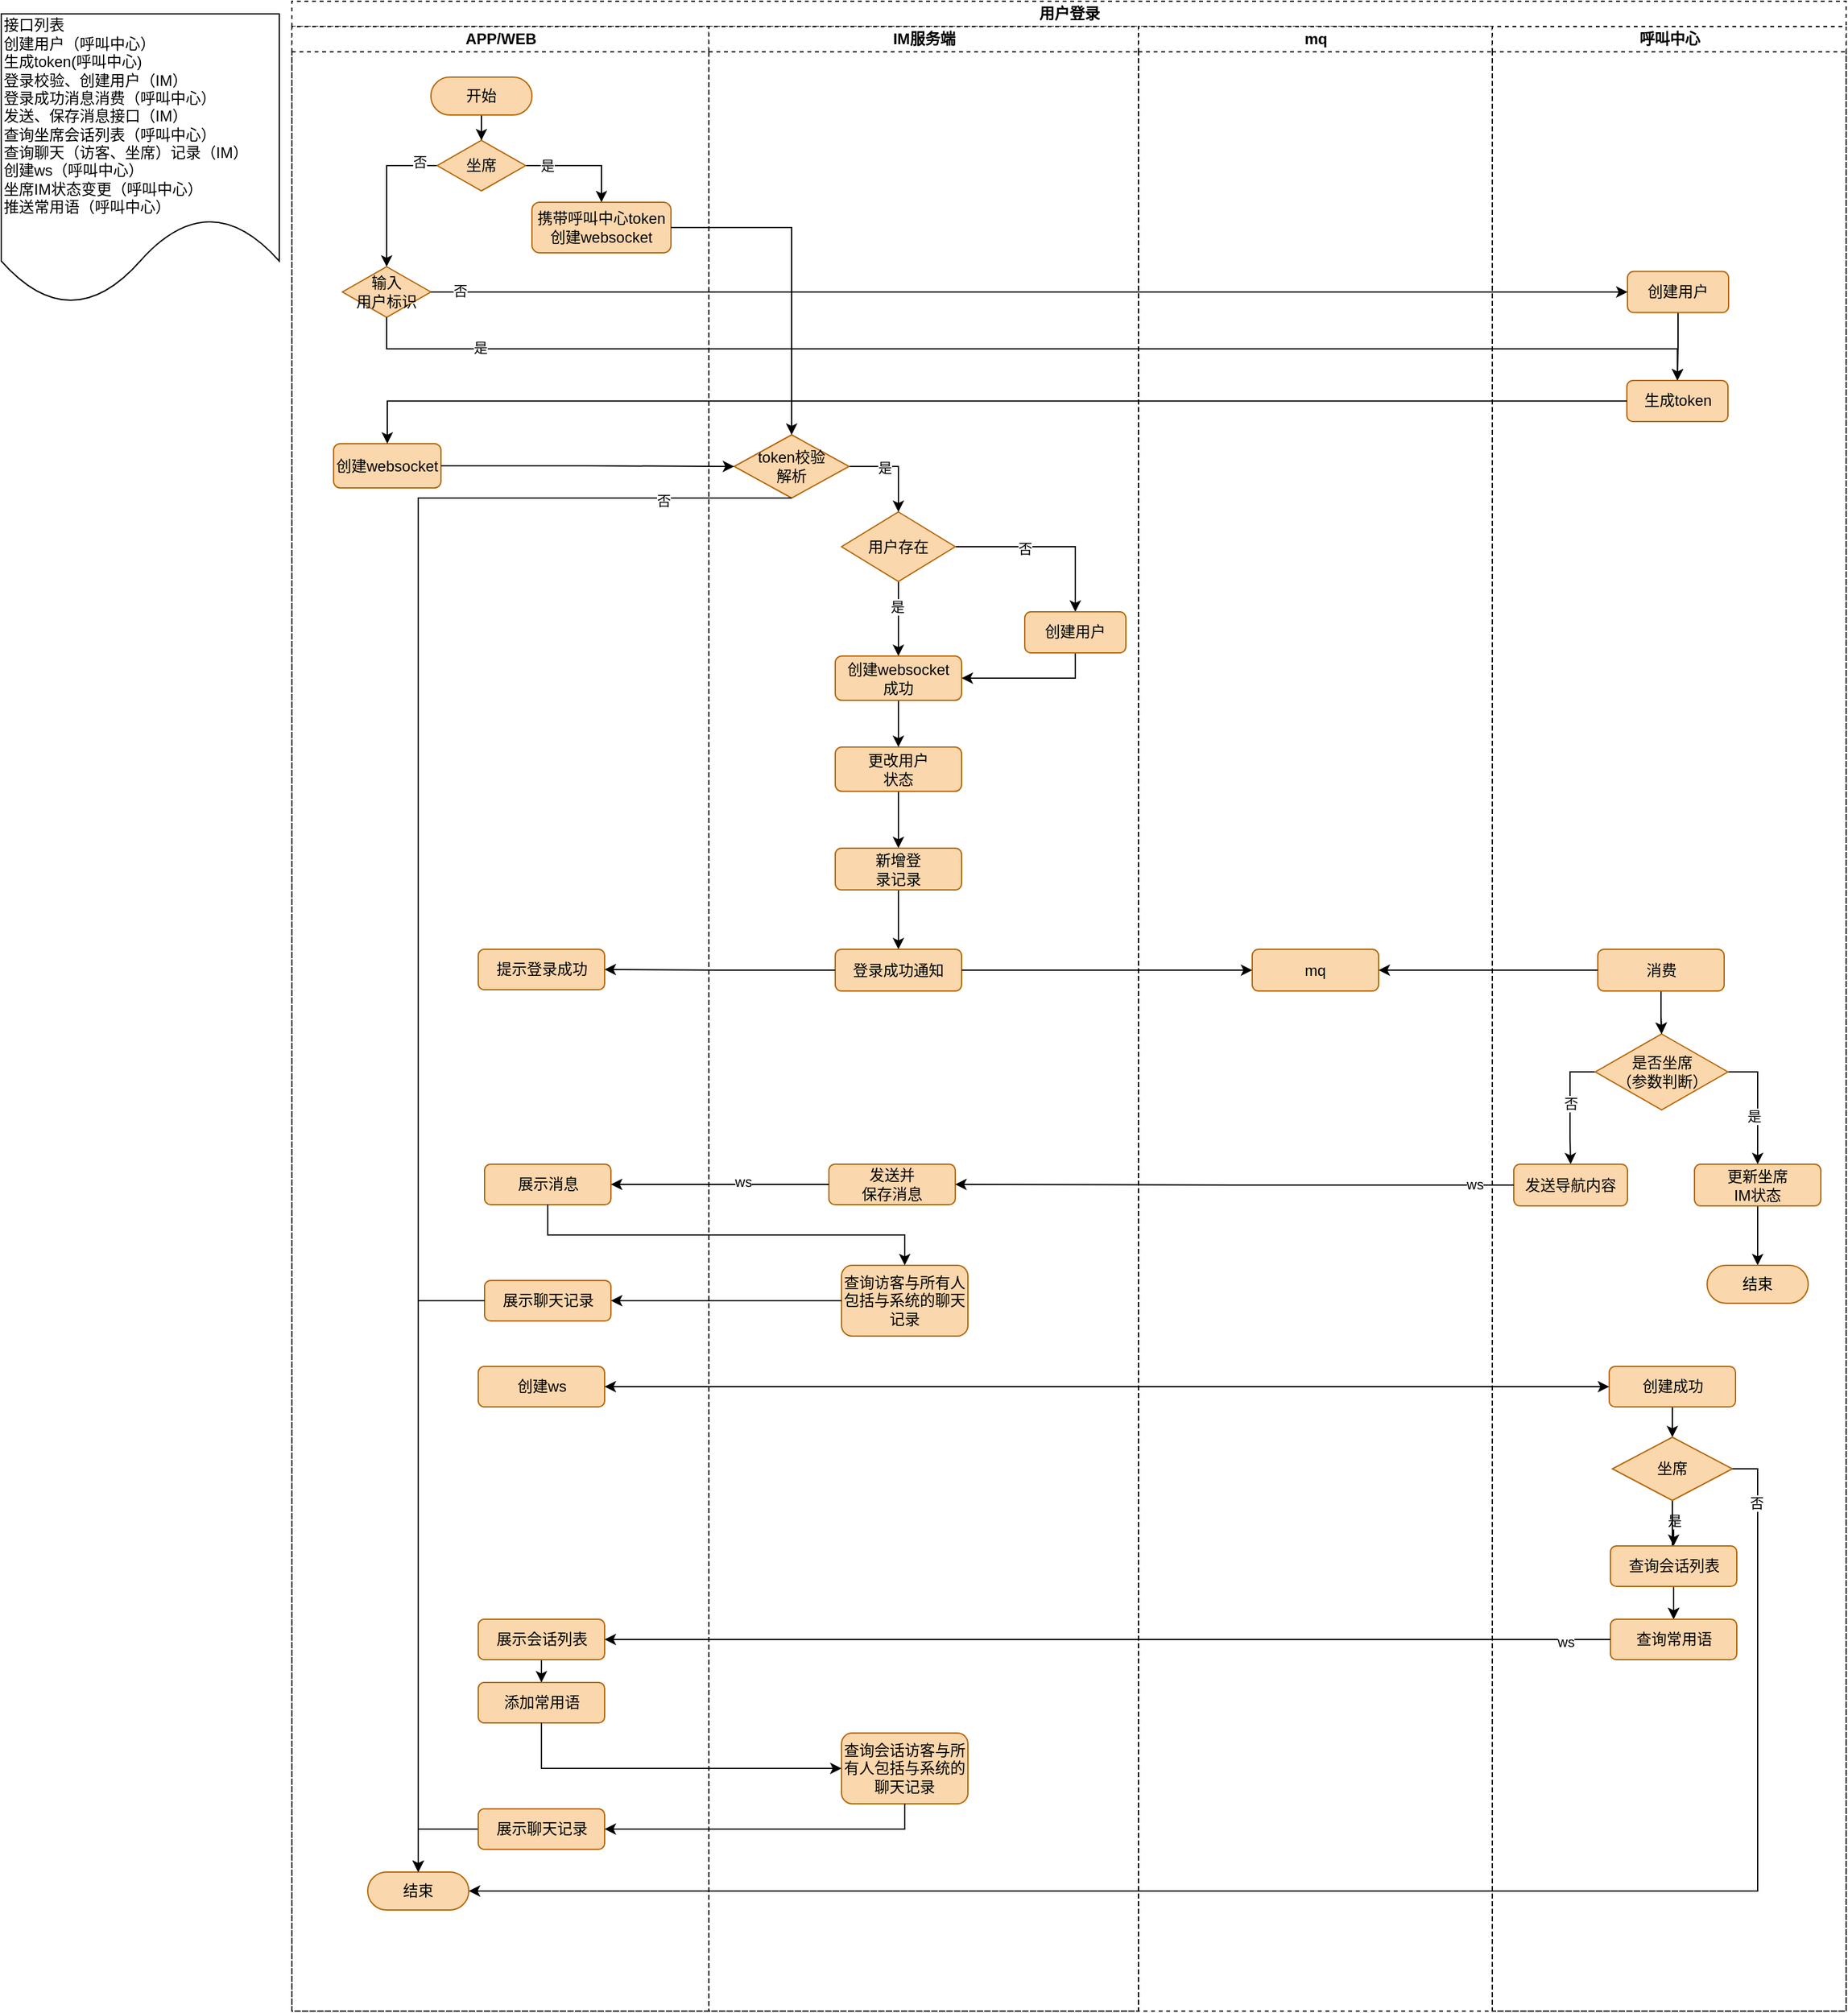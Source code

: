 <mxfile version="21.3.7" type="device" pages="7">
  <diagram id="GzXXDRYt-m9xBJYjJXGQ" name="用户登录">
    <mxGraphModel dx="2117" dy="1798" grid="1" gridSize="10" guides="1" tooltips="1" connect="1" arrows="1" fold="1" page="1" pageScale="1" pageWidth="827" pageHeight="1169" math="0" shadow="0">
      <root>
        <mxCell id="0" />
        <mxCell id="1" parent="0" />
        <mxCell id="U7ZrgmP1FNNELSe-l-Hd-1" value="用户登录" style="swimlane;childLayout=stackLayout;resizeParent=1;resizeParentMax=0;startSize=20;html=1;dashed=1;" parent="1" vertex="1">
          <mxGeometry y="-100" width="1230" height="1590" as="geometry">
            <mxRectangle x="30" y="-60" width="90" height="30" as="alternateBounds" />
          </mxGeometry>
        </mxCell>
        <mxCell id="U7ZrgmP1FNNELSe-l-Hd-2" value="APP/WEB" style="swimlane;startSize=20;html=1;swimlaneFillColor=none;dashed=1;" parent="U7ZrgmP1FNNELSe-l-Hd-1" vertex="1">
          <mxGeometry y="20" width="330" height="1570" as="geometry">
            <mxRectangle y="20" width="40" height="670" as="alternateBounds" />
          </mxGeometry>
        </mxCell>
        <mxCell id="U7ZrgmP1FNNELSe-l-Hd-5" value="结束" style="html=1;dashed=0;whiteSpace=wrap;shape=mxgraph.dfd.start;fillColor=#fad7ac;strokeColor=#b46504;" parent="U7ZrgmP1FNNELSe-l-Hd-2" vertex="1">
          <mxGeometry x="60" y="1460" width="80" height="30" as="geometry" />
        </mxCell>
        <mxCell id="U7ZrgmP1FNNELSe-l-Hd-7" value="&lt;div&gt;携带呼叫中心token&lt;/div&gt;创建websocket" style="rounded=1;whiteSpace=wrap;html=1;fillColor=#fad7ac;strokeColor=#b46504;" parent="U7ZrgmP1FNNELSe-l-Hd-2" vertex="1">
          <mxGeometry x="190" y="139" width="110" height="40" as="geometry" />
        </mxCell>
        <mxCell id="UMTiqa1dJfZMS8z1Q_wf-1" value="展示消息" style="rounded=1;whiteSpace=wrap;html=1;fillColor=#fad7ac;strokeColor=#b46504;" parent="U7ZrgmP1FNNELSe-l-Hd-2" vertex="1">
          <mxGeometry x="152.5" y="900" width="100" height="32" as="geometry" />
        </mxCell>
        <mxCell id="30EqVkB6KD0-Ug-MdUyw-1" value="提示登录成功" style="rounded=1;whiteSpace=wrap;html=1;fillColor=#fad7ac;strokeColor=#b46504;" parent="U7ZrgmP1FNNELSe-l-Hd-2" vertex="1">
          <mxGeometry x="147.5" y="730" width="100" height="32" as="geometry" />
        </mxCell>
        <mxCell id="obk2LwYc0ZujvsGFBTH0-9" value="创建ws" style="rounded=1;whiteSpace=wrap;html=1;fillColor=#fad7ac;strokeColor=#b46504;" parent="U7ZrgmP1FNNELSe-l-Hd-2" vertex="1">
          <mxGeometry x="147.5" y="1060" width="100" height="32" as="geometry" />
        </mxCell>
        <mxCell id="QsBRSzRBpazcSYvUbcwq-4" style="edgeStyle=orthogonalEdgeStyle;rounded=0;orthogonalLoop=1;jettySize=auto;html=1;exitX=0.5;exitY=0.5;exitDx=0;exitDy=15;exitPerimeter=0;" parent="U7ZrgmP1FNNELSe-l-Hd-2" source="obk2LwYc0ZujvsGFBTH0-23" target="QsBRSzRBpazcSYvUbcwq-1" edge="1">
          <mxGeometry relative="1" as="geometry" />
        </mxCell>
        <mxCell id="obk2LwYc0ZujvsGFBTH0-23" value="开始" style="html=1;dashed=0;whiteSpace=wrap;shape=mxgraph.dfd.start;fillColor=#fad7ac;strokeColor=#b46504;" parent="U7ZrgmP1FNNELSe-l-Hd-2" vertex="1">
          <mxGeometry x="110" y="40" width="80" height="30" as="geometry" />
        </mxCell>
        <mxCell id="wMzzUvU-7K8glv17y91u-5" style="edgeStyle=orthogonalEdgeStyle;rounded=0;orthogonalLoop=1;jettySize=auto;html=1;exitX=0.5;exitY=1;exitDx=0;exitDy=0;" parent="U7ZrgmP1FNNELSe-l-Hd-2" source="3xdUgsicUa7KjADdA8-5-3" target="wMzzUvU-7K8glv17y91u-1" edge="1">
          <mxGeometry relative="1" as="geometry" />
        </mxCell>
        <mxCell id="3xdUgsicUa7KjADdA8-5-3" value="展示会话列表" style="rounded=1;whiteSpace=wrap;html=1;fillColor=#fad7ac;strokeColor=#b46504;" parent="U7ZrgmP1FNNELSe-l-Hd-2" vertex="1">
          <mxGeometry x="147.5" y="1260" width="100" height="32" as="geometry" />
        </mxCell>
        <mxCell id="QsBRSzRBpazcSYvUbcwq-8" style="edgeStyle=orthogonalEdgeStyle;rounded=0;orthogonalLoop=1;jettySize=auto;html=1;exitX=1;exitY=0.5;exitDx=0;exitDy=0;" parent="U7ZrgmP1FNNELSe-l-Hd-2" source="QsBRSzRBpazcSYvUbcwq-1" target="U7ZrgmP1FNNELSe-l-Hd-7" edge="1">
          <mxGeometry relative="1" as="geometry" />
        </mxCell>
        <mxCell id="5WdIyFMIi9R3_pYKS4uE-1" value="是" style="edgeLabel;html=1;align=center;verticalAlign=middle;resizable=0;points=[];" parent="QsBRSzRBpazcSYvUbcwq-8" vertex="1" connectable="0">
          <mxGeometry x="-0.618" relative="1" as="geometry">
            <mxPoint as="offset" />
          </mxGeometry>
        </mxCell>
        <mxCell id="QsBRSzRBpazcSYvUbcwq-15" style="edgeStyle=orthogonalEdgeStyle;rounded=0;orthogonalLoop=1;jettySize=auto;html=1;exitX=0;exitY=0.5;exitDx=0;exitDy=0;" parent="U7ZrgmP1FNNELSe-l-Hd-2" source="QsBRSzRBpazcSYvUbcwq-1" target="QsBRSzRBpazcSYvUbcwq-14" edge="1">
          <mxGeometry relative="1" as="geometry" />
        </mxCell>
        <mxCell id="5WdIyFMIi9R3_pYKS4uE-2" value="否" style="edgeLabel;html=1;align=center;verticalAlign=middle;resizable=0;points=[];" parent="QsBRSzRBpazcSYvUbcwq-15" vertex="1" connectable="0">
          <mxGeometry x="-0.77" y="-3" relative="1" as="geometry">
            <mxPoint as="offset" />
          </mxGeometry>
        </mxCell>
        <mxCell id="QsBRSzRBpazcSYvUbcwq-1" value="坐席" style="rhombus;whiteSpace=wrap;html=1;fillColor=#fad7ac;strokeColor=#b46504;" parent="U7ZrgmP1FNNELSe-l-Hd-2" vertex="1">
          <mxGeometry x="115" y="90" width="70" height="40" as="geometry" />
        </mxCell>
        <mxCell id="QsBRSzRBpazcSYvUbcwq-14" value="输入&lt;div&gt;用户标识&lt;/div&gt;" style="rhombus;whiteSpace=wrap;html=1;fillColor=#fad7ac;strokeColor=#b46504;" parent="U7ZrgmP1FNNELSe-l-Hd-2" vertex="1">
          <mxGeometry x="40" y="190" width="70" height="40" as="geometry" />
        </mxCell>
        <mxCell id="5WdIyFMIi9R3_pYKS4uE-8" value="创建websocket" style="rounded=1;whiteSpace=wrap;html=1;fillColor=#fad7ac;strokeColor=#b46504;" parent="U7ZrgmP1FNNELSe-l-Hd-2" vertex="1">
          <mxGeometry x="33" y="330" width="85" height="35" as="geometry" />
        </mxCell>
        <mxCell id="wMzzUvU-7K8glv17y91u-1" value="添加常用语" style="rounded=1;whiteSpace=wrap;html=1;fillColor=#fad7ac;strokeColor=#b46504;" parent="U7ZrgmP1FNNELSe-l-Hd-2" vertex="1">
          <mxGeometry x="147.5" y="1310" width="100" height="32" as="geometry" />
        </mxCell>
        <mxCell id="5XuYDeS6auyZlpuvYFDX-4" value="展示聊天记录" style="rounded=1;whiteSpace=wrap;html=1;fillColor=#fad7ac;strokeColor=#b46504;" parent="U7ZrgmP1FNNELSe-l-Hd-2" vertex="1">
          <mxGeometry x="152.5" y="992" width="100" height="32" as="geometry" />
        </mxCell>
        <mxCell id="5XuYDeS6auyZlpuvYFDX-6" style="edgeStyle=orthogonalEdgeStyle;rounded=0;orthogonalLoop=1;jettySize=auto;html=1;exitX=0;exitY=0.5;exitDx=0;exitDy=0;entryX=0.5;entryY=0.5;entryDx=0;entryDy=-15;entryPerimeter=0;" parent="U7ZrgmP1FNNELSe-l-Hd-2" source="5XuYDeS6auyZlpuvYFDX-4" target="U7ZrgmP1FNNELSe-l-Hd-5" edge="1">
          <mxGeometry relative="1" as="geometry" />
        </mxCell>
        <mxCell id="5XuYDeS6auyZlpuvYFDX-11" style="edgeStyle=orthogonalEdgeStyle;rounded=0;orthogonalLoop=1;jettySize=auto;html=1;exitX=0;exitY=0.5;exitDx=0;exitDy=0;" parent="U7ZrgmP1FNNELSe-l-Hd-2" source="5XuYDeS6auyZlpuvYFDX-9" target="U7ZrgmP1FNNELSe-l-Hd-5" edge="1">
          <mxGeometry relative="1" as="geometry" />
        </mxCell>
        <mxCell id="5XuYDeS6auyZlpuvYFDX-9" value="展示聊天记录" style="rounded=1;whiteSpace=wrap;html=1;fillColor=#fad7ac;strokeColor=#b46504;" parent="U7ZrgmP1FNNELSe-l-Hd-2" vertex="1">
          <mxGeometry x="147.5" y="1410" width="100" height="32" as="geometry" />
        </mxCell>
        <mxCell id="U7ZrgmP1FNNELSe-l-Hd-8" value="IM服务端" style="swimlane;startSize=20;html=1;swimlaneFillColor=none;dashed=1;" parent="U7ZrgmP1FNNELSe-l-Hd-1" vertex="1">
          <mxGeometry x="330" y="20" width="340" height="1570" as="geometry" />
        </mxCell>
        <mxCell id="U7ZrgmP1FNNELSe-l-Hd-9" style="edgeStyle=orthogonalEdgeStyle;rounded=0;orthogonalLoop=1;jettySize=auto;html=1;exitX=1;exitY=0.5;exitDx=0;exitDy=0;" parent="U7ZrgmP1FNNELSe-l-Hd-8" source="U7ZrgmP1FNNELSe-l-Hd-13" target="U7ZrgmP1FNNELSe-l-Hd-15" edge="1">
          <mxGeometry relative="1" as="geometry" />
        </mxCell>
        <mxCell id="U7ZrgmP1FNNELSe-l-Hd-10" value="否" style="edgeLabel;html=1;align=center;verticalAlign=middle;resizable=0;points=[];" parent="U7ZrgmP1FNNELSe-l-Hd-9" vertex="1" connectable="0">
          <mxGeometry x="-0.256" y="-1" relative="1" as="geometry">
            <mxPoint as="offset" />
          </mxGeometry>
        </mxCell>
        <mxCell id="QsBRSzRBpazcSYvUbcwq-11" style="edgeStyle=orthogonalEdgeStyle;rounded=0;orthogonalLoop=1;jettySize=auto;html=1;exitX=0.5;exitY=1;exitDx=0;exitDy=0;" parent="U7ZrgmP1FNNELSe-l-Hd-8" source="U7ZrgmP1FNNELSe-l-Hd-13" target="U7ZrgmP1FNNELSe-l-Hd-27" edge="1">
          <mxGeometry relative="1" as="geometry" />
        </mxCell>
        <mxCell id="5WdIyFMIi9R3_pYKS4uE-13" value="是" style="edgeLabel;html=1;align=center;verticalAlign=middle;resizable=0;points=[];" parent="QsBRSzRBpazcSYvUbcwq-11" vertex="1" connectable="0">
          <mxGeometry x="-0.343" y="-1" relative="1" as="geometry">
            <mxPoint as="offset" />
          </mxGeometry>
        </mxCell>
        <mxCell id="U7ZrgmP1FNNELSe-l-Hd-13" value="用户存在" style="rhombus;whiteSpace=wrap;html=1;fillColor=#fad7ac;strokeColor=#b46504;" parent="U7ZrgmP1FNNELSe-l-Hd-8" vertex="1">
          <mxGeometry x="105" y="384" width="90" height="55" as="geometry" />
        </mxCell>
        <mxCell id="QsBRSzRBpazcSYvUbcwq-12" style="edgeStyle=orthogonalEdgeStyle;rounded=0;orthogonalLoop=1;jettySize=auto;html=1;exitX=0.5;exitY=1;exitDx=0;exitDy=0;entryX=1;entryY=0.5;entryDx=0;entryDy=0;" parent="U7ZrgmP1FNNELSe-l-Hd-8" source="U7ZrgmP1FNNELSe-l-Hd-15" target="U7ZrgmP1FNNELSe-l-Hd-27" edge="1">
          <mxGeometry relative="1" as="geometry" />
        </mxCell>
        <mxCell id="U7ZrgmP1FNNELSe-l-Hd-15" value="创建用户" style="rounded=1;whiteSpace=wrap;html=1;fillColor=#fad7ac;strokeColor=#b46504;" parent="U7ZrgmP1FNNELSe-l-Hd-8" vertex="1">
          <mxGeometry x="250" y="463" width="80" height="32.5" as="geometry" />
        </mxCell>
        <mxCell id="QsBRSzRBpazcSYvUbcwq-9" style="edgeStyle=orthogonalEdgeStyle;rounded=0;orthogonalLoop=1;jettySize=auto;html=1;exitX=1;exitY=0.5;exitDx=0;exitDy=0;" parent="U7ZrgmP1FNNELSe-l-Hd-8" source="U7ZrgmP1FNNELSe-l-Hd-21" target="U7ZrgmP1FNNELSe-l-Hd-13" edge="1">
          <mxGeometry relative="1" as="geometry" />
        </mxCell>
        <mxCell id="QsBRSzRBpazcSYvUbcwq-10" value="是" style="edgeLabel;html=1;align=center;verticalAlign=middle;resizable=0;points=[];" parent="QsBRSzRBpazcSYvUbcwq-9" vertex="1" connectable="0">
          <mxGeometry x="-0.259" y="-1" relative="1" as="geometry">
            <mxPoint as="offset" />
          </mxGeometry>
        </mxCell>
        <mxCell id="U7ZrgmP1FNNELSe-l-Hd-21" value="token校验&lt;div&gt;解析&lt;/div&gt;" style="rhombus;whiteSpace=wrap;html=1;fillColor=#fad7ac;strokeColor=#b46504;" parent="U7ZrgmP1FNNELSe-l-Hd-8" vertex="1">
          <mxGeometry x="20" y="323" width="91" height="50" as="geometry" />
        </mxCell>
        <mxCell id="U7ZrgmP1FNNELSe-l-Hd-22" style="edgeStyle=orthogonalEdgeStyle;rounded=0;orthogonalLoop=1;jettySize=auto;html=1;exitX=0.5;exitY=1;exitDx=0;exitDy=0;" parent="U7ZrgmP1FNNELSe-l-Hd-8" source="U7ZrgmP1FNNELSe-l-Hd-23" target="U7ZrgmP1FNNELSe-l-Hd-25" edge="1">
          <mxGeometry relative="1" as="geometry" />
        </mxCell>
        <mxCell id="U7ZrgmP1FNNELSe-l-Hd-23" value="更改用户&lt;div&gt;状态&lt;/div&gt;" style="rounded=1;whiteSpace=wrap;html=1;fillColor=#fad7ac;strokeColor=#b46504;" parent="U7ZrgmP1FNNELSe-l-Hd-8" vertex="1">
          <mxGeometry x="100" y="570" width="100" height="35" as="geometry" />
        </mxCell>
        <mxCell id="5WdIyFMIi9R3_pYKS4uE-11" style="edgeStyle=orthogonalEdgeStyle;rounded=0;orthogonalLoop=1;jettySize=auto;html=1;exitX=0.5;exitY=1;exitDx=0;exitDy=0;" parent="U7ZrgmP1FNNELSe-l-Hd-8" source="U7ZrgmP1FNNELSe-l-Hd-25" target="0_QIlIDrrE8w6ROcO1S3-1" edge="1">
          <mxGeometry relative="1" as="geometry" />
        </mxCell>
        <mxCell id="U7ZrgmP1FNNELSe-l-Hd-25" value="新增登&lt;div&gt;录记录&lt;/div&gt;" style="rounded=1;whiteSpace=wrap;html=1;fillColor=#fad7ac;strokeColor=#b46504;" parent="U7ZrgmP1FNNELSe-l-Hd-8" vertex="1">
          <mxGeometry x="100" y="650" width="100" height="33" as="geometry" />
        </mxCell>
        <mxCell id="U7ZrgmP1FNNELSe-l-Hd-26" style="edgeStyle=orthogonalEdgeStyle;rounded=0;orthogonalLoop=1;jettySize=auto;html=1;exitX=0.5;exitY=1;exitDx=0;exitDy=0;" parent="U7ZrgmP1FNNELSe-l-Hd-8" source="U7ZrgmP1FNNELSe-l-Hd-27" target="U7ZrgmP1FNNELSe-l-Hd-23" edge="1">
          <mxGeometry relative="1" as="geometry" />
        </mxCell>
        <mxCell id="U7ZrgmP1FNNELSe-l-Hd-27" value="创建websocket&lt;div&gt;成功&lt;/div&gt;" style="rounded=1;whiteSpace=wrap;html=1;fillColor=#fad7ac;strokeColor=#b46504;" parent="U7ZrgmP1FNNELSe-l-Hd-8" vertex="1">
          <mxGeometry x="100" y="498" width="100" height="35" as="geometry" />
        </mxCell>
        <mxCell id="U7ZrgmP1FNNELSe-l-Hd-31" value="发送并&lt;div&gt;保存消息&lt;/div&gt;" style="rounded=1;whiteSpace=wrap;html=1;fillColor=#fad7ac;strokeColor=#b46504;" parent="U7ZrgmP1FNNELSe-l-Hd-8" vertex="1">
          <mxGeometry x="95" y="900" width="100" height="32" as="geometry" />
        </mxCell>
        <mxCell id="0_QIlIDrrE8w6ROcO1S3-1" value="登录成功通知" style="rounded=1;whiteSpace=wrap;html=1;fillColor=#fad7ac;strokeColor=#b46504;" parent="U7ZrgmP1FNNELSe-l-Hd-8" vertex="1">
          <mxGeometry x="100" y="730" width="100" height="33" as="geometry" />
        </mxCell>
        <mxCell id="UMTiqa1dJfZMS8z1Q_wf-3" value="&lt;span style=&quot;text-align: left;&quot;&gt;查询访客与所有人包括与系统的聊天记录&lt;/span&gt;" style="rounded=1;whiteSpace=wrap;html=1;fillColor=#fad7ac;strokeColor=#b46504;" parent="U7ZrgmP1FNNELSe-l-Hd-8" vertex="1">
          <mxGeometry x="105" y="980" width="100" height="56" as="geometry" />
        </mxCell>
        <mxCell id="5XuYDeS6auyZlpuvYFDX-7" value="&lt;span style=&quot;text-align: left;&quot;&gt;查询会话访客与所有人包括与系统的聊天记录&lt;/span&gt;" style="rounded=1;whiteSpace=wrap;html=1;fillColor=#fad7ac;strokeColor=#b46504;" parent="U7ZrgmP1FNNELSe-l-Hd-8" vertex="1">
          <mxGeometry x="105" y="1350" width="100" height="56" as="geometry" />
        </mxCell>
        <mxCell id="U7ZrgmP1FNNELSe-l-Hd-34" value="mq" style="swimlane;startSize=20;html=1;swimlaneFillColor=none;dashed=1;" parent="U7ZrgmP1FNNELSe-l-Hd-1" vertex="1">
          <mxGeometry x="670" y="20" width="280" height="1570" as="geometry" />
        </mxCell>
        <mxCell id="ijK2xOn7gvGYLKbb1ewF-1" value="mq" style="rounded=1;whiteSpace=wrap;html=1;fillColor=#fad7ac;strokeColor=#b46504;" parent="U7ZrgmP1FNNELSe-l-Hd-34" vertex="1">
          <mxGeometry x="90" y="730" width="100" height="33" as="geometry" />
        </mxCell>
        <mxCell id="Vfa1FTdBFyy8RqN8nteu-1" value="呼叫中心" style="swimlane;startSize=20;html=1;swimlaneFillColor=none;dashed=1;" parent="U7ZrgmP1FNNELSe-l-Hd-1" vertex="1">
          <mxGeometry x="950" y="20" width="280" height="1570" as="geometry" />
        </mxCell>
        <mxCell id="3OxzKxChTH4P36OKPpB_-33" style="edgeStyle=orthogonalEdgeStyle;rounded=0;orthogonalLoop=1;jettySize=auto;html=1;exitX=0.5;exitY=1;exitDx=0;exitDy=0;" parent="Vfa1FTdBFyy8RqN8nteu-1" source="Vfa1FTdBFyy8RqN8nteu-3" target="3OxzKxChTH4P36OKPpB_-32" edge="1">
          <mxGeometry relative="1" as="geometry" />
        </mxCell>
        <mxCell id="Vfa1FTdBFyy8RqN8nteu-3" value="更新坐席&lt;div&gt;IM状态&lt;/div&gt;" style="rounded=1;whiteSpace=wrap;html=1;fillColor=#fad7ac;strokeColor=#b46504;" parent="Vfa1FTdBFyy8RqN8nteu-1" vertex="1">
          <mxGeometry x="160" y="900" width="100" height="33" as="geometry" />
        </mxCell>
        <mxCell id="TGPWQqPYMQF97YFpC0O7-1" style="edgeStyle=orthogonalEdgeStyle;rounded=0;orthogonalLoop=1;jettySize=auto;html=1;exitX=1;exitY=0.5;exitDx=0;exitDy=0;" parent="Vfa1FTdBFyy8RqN8nteu-1" source="Vfa1FTdBFyy8RqN8nteu-4" target="Vfa1FTdBFyy8RqN8nteu-3" edge="1">
          <mxGeometry relative="1" as="geometry" />
        </mxCell>
        <mxCell id="WDHF5Pc6lXvr8E26TvnL-1" value="是" style="edgeLabel;html=1;align=center;verticalAlign=middle;resizable=0;points=[];" parent="TGPWQqPYMQF97YFpC0O7-1" vertex="1" connectable="0">
          <mxGeometry x="0.208" y="-3" relative="1" as="geometry">
            <mxPoint as="offset" />
          </mxGeometry>
        </mxCell>
        <mxCell id="DHB2S0R8_awjfgsFXrX2-1" style="edgeStyle=orthogonalEdgeStyle;rounded=0;orthogonalLoop=1;jettySize=auto;html=1;exitX=0;exitY=0.5;exitDx=0;exitDy=0;" parent="Vfa1FTdBFyy8RqN8nteu-1" source="Vfa1FTdBFyy8RqN8nteu-4" target="USTmWjbE-jw4vxBK1SCy-4" edge="1">
          <mxGeometry relative="1" as="geometry" />
        </mxCell>
        <mxCell id="DHB2S0R8_awjfgsFXrX2-2" value="否" style="edgeLabel;html=1;align=center;verticalAlign=middle;resizable=0;points=[];" parent="DHB2S0R8_awjfgsFXrX2-1" vertex="1" connectable="0">
          <mxGeometry x="-0.037" relative="1" as="geometry">
            <mxPoint as="offset" />
          </mxGeometry>
        </mxCell>
        <mxCell id="Vfa1FTdBFyy8RqN8nteu-4" value="是否坐席&lt;div&gt;（参数判断）&lt;/div&gt;" style="rhombus;whiteSpace=wrap;html=1;fillColor=#fad7ac;strokeColor=#b46504;" parent="Vfa1FTdBFyy8RqN8nteu-1" vertex="1">
          <mxGeometry x="81.5" y="797" width="105" height="60" as="geometry" />
        </mxCell>
        <mxCell id="ijK2xOn7gvGYLKbb1ewF-6" style="edgeStyle=orthogonalEdgeStyle;rounded=0;orthogonalLoop=1;jettySize=auto;html=1;exitX=0.5;exitY=1;exitDx=0;exitDy=0;" parent="Vfa1FTdBFyy8RqN8nteu-1" source="ijK2xOn7gvGYLKbb1ewF-2" target="Vfa1FTdBFyy8RqN8nteu-4" edge="1">
          <mxGeometry relative="1" as="geometry" />
        </mxCell>
        <mxCell id="30EqVkB6KD0-Ug-MdUyw-4" value="" style="edgeStyle=orthogonalEdgeStyle;rounded=0;orthogonalLoop=1;jettySize=auto;html=1;" parent="Vfa1FTdBFyy8RqN8nteu-1" source="ijK2xOn7gvGYLKbb1ewF-2" target="Vfa1FTdBFyy8RqN8nteu-4" edge="1">
          <mxGeometry relative="1" as="geometry" />
        </mxCell>
        <mxCell id="ijK2xOn7gvGYLKbb1ewF-2" value="消费" style="rounded=1;whiteSpace=wrap;html=1;fillColor=#fad7ac;strokeColor=#b46504;" parent="Vfa1FTdBFyy8RqN8nteu-1" vertex="1">
          <mxGeometry x="83.5" y="730" width="100" height="33" as="geometry" />
        </mxCell>
        <mxCell id="USTmWjbE-jw4vxBK1SCy-4" value="发送导航内容" style="rounded=1;whiteSpace=wrap;html=1;fillColor=#fad7ac;strokeColor=#b46504;" parent="Vfa1FTdBFyy8RqN8nteu-1" vertex="1">
          <mxGeometry x="17" y="900" width="90" height="33" as="geometry" />
        </mxCell>
        <mxCell id="3OxzKxChTH4P36OKPpB_-32" value="结束" style="html=1;dashed=0;whiteSpace=wrap;shape=mxgraph.dfd.start;fillColor=#fad7ac;strokeColor=#b46504;" parent="Vfa1FTdBFyy8RqN8nteu-1" vertex="1">
          <mxGeometry x="170" y="980" width="80" height="30" as="geometry" />
        </mxCell>
        <mxCell id="3xdUgsicUa7KjADdA8-5-2" style="edgeStyle=orthogonalEdgeStyle;rounded=0;orthogonalLoop=1;jettySize=auto;html=1;exitX=0.5;exitY=1;exitDx=0;exitDy=0;" parent="Vfa1FTdBFyy8RqN8nteu-1" source="obk2LwYc0ZujvsGFBTH0-10" target="3xdUgsicUa7KjADdA8-5-1" edge="1">
          <mxGeometry relative="1" as="geometry" />
        </mxCell>
        <mxCell id="obk2LwYc0ZujvsGFBTH0-10" value="创建成功" style="rounded=1;whiteSpace=wrap;html=1;fillColor=#fad7ac;strokeColor=#b46504;" parent="Vfa1FTdBFyy8RqN8nteu-1" vertex="1">
          <mxGeometry x="92.5" y="1060" width="100" height="32" as="geometry" />
        </mxCell>
        <mxCell id="9tkqZxThomgmvTuaEaXI-13" style="edgeStyle=orthogonalEdgeStyle;rounded=0;orthogonalLoop=1;jettySize=auto;html=1;exitX=0.5;exitY=1;exitDx=0;exitDy=0;" parent="Vfa1FTdBFyy8RqN8nteu-1" source="3xdUgsicUa7KjADdA8-5-1" target="iqBPWk7R6PUS2jdd_ilQ-1" edge="1">
          <mxGeometry relative="1" as="geometry" />
        </mxCell>
        <mxCell id="9tkqZxThomgmvTuaEaXI-14" value="是" style="edgeLabel;html=1;align=center;verticalAlign=middle;resizable=0;points=[];" parent="9tkqZxThomgmvTuaEaXI-13" vertex="1" connectable="0">
          <mxGeometry x="-0.161" y="1" relative="1" as="geometry">
            <mxPoint as="offset" />
          </mxGeometry>
        </mxCell>
        <mxCell id="FD34IZA3cWIWNY_YGyua-1" value="" style="edgeStyle=orthogonalEdgeStyle;rounded=0;orthogonalLoop=1;jettySize=auto;html=1;" edge="1" parent="Vfa1FTdBFyy8RqN8nteu-1" source="3xdUgsicUa7KjADdA8-5-1" target="wMzzUvU-7K8glv17y91u-2">
          <mxGeometry relative="1" as="geometry" />
        </mxCell>
        <mxCell id="3xdUgsicUa7KjADdA8-5-1" value="坐席" style="rhombus;whiteSpace=wrap;html=1;fillColor=#fad7ac;strokeColor=#b46504;" parent="Vfa1FTdBFyy8RqN8nteu-1" vertex="1">
          <mxGeometry x="95" y="1116" width="95" height="50" as="geometry" />
        </mxCell>
        <mxCell id="wMzzUvU-7K8glv17y91u-3" style="edgeStyle=orthogonalEdgeStyle;rounded=0;orthogonalLoop=1;jettySize=auto;html=1;exitX=0.5;exitY=1;exitDx=0;exitDy=0;" parent="Vfa1FTdBFyy8RqN8nteu-1" source="iqBPWk7R6PUS2jdd_ilQ-1" target="wMzzUvU-7K8glv17y91u-2" edge="1">
          <mxGeometry relative="1" as="geometry" />
        </mxCell>
        <mxCell id="iqBPWk7R6PUS2jdd_ilQ-1" value="查询会话列表" style="rounded=1;whiteSpace=wrap;html=1;fillColor=#fad7ac;strokeColor=#b46504;" parent="Vfa1FTdBFyy8RqN8nteu-1" vertex="1">
          <mxGeometry x="93.5" y="1202" width="100" height="32" as="geometry" />
        </mxCell>
        <mxCell id="DEWUh6c0-LqQih7cVYHb-2" style="edgeStyle=orthogonalEdgeStyle;rounded=0;orthogonalLoop=1;jettySize=auto;html=1;exitX=0.5;exitY=1;exitDx=0;exitDy=0;entryX=0.5;entryY=0;entryDx=0;entryDy=0;" parent="Vfa1FTdBFyy8RqN8nteu-1" source="QsBRSzRBpazcSYvUbcwq-17" target="DEWUh6c0-LqQih7cVYHb-1" edge="1">
          <mxGeometry relative="1" as="geometry" />
        </mxCell>
        <mxCell id="QsBRSzRBpazcSYvUbcwq-17" value="创建用户" style="rounded=1;whiteSpace=wrap;html=1;fillColor=#fad7ac;strokeColor=#b46504;" parent="Vfa1FTdBFyy8RqN8nteu-1" vertex="1">
          <mxGeometry x="107" y="193.75" width="80" height="32.5" as="geometry" />
        </mxCell>
        <mxCell id="wMzzUvU-7K8glv17y91u-2" value="查询常用语" style="rounded=1;whiteSpace=wrap;html=1;fillColor=#fad7ac;strokeColor=#b46504;" parent="Vfa1FTdBFyy8RqN8nteu-1" vertex="1">
          <mxGeometry x="93.5" y="1260" width="100" height="32" as="geometry" />
        </mxCell>
        <mxCell id="DEWUh6c0-LqQih7cVYHb-1" value="生成token" style="rounded=1;whiteSpace=wrap;html=1;fillColor=#fad7ac;strokeColor=#b46504;" parent="Vfa1FTdBFyy8RqN8nteu-1" vertex="1">
          <mxGeometry x="106.5" y="280" width="80" height="32.5" as="geometry" />
        </mxCell>
        <mxCell id="ijK2xOn7gvGYLKbb1ewF-3" style="edgeStyle=orthogonalEdgeStyle;rounded=0;orthogonalLoop=1;jettySize=auto;html=1;exitX=1;exitY=0.5;exitDx=0;exitDy=0;" parent="U7ZrgmP1FNNELSe-l-Hd-1" source="0_QIlIDrrE8w6ROcO1S3-1" target="ijK2xOn7gvGYLKbb1ewF-1" edge="1">
          <mxGeometry relative="1" as="geometry" />
        </mxCell>
        <mxCell id="ijK2xOn7gvGYLKbb1ewF-5" style="edgeStyle=orthogonalEdgeStyle;rounded=0;orthogonalLoop=1;jettySize=auto;html=1;exitX=0;exitY=0.5;exitDx=0;exitDy=0;" parent="U7ZrgmP1FNNELSe-l-Hd-1" source="ijK2xOn7gvGYLKbb1ewF-2" target="ijK2xOn7gvGYLKbb1ewF-1" edge="1">
          <mxGeometry relative="1" as="geometry" />
        </mxCell>
        <mxCell id="UMTiqa1dJfZMS8z1Q_wf-2" style="edgeStyle=orthogonalEdgeStyle;rounded=0;orthogonalLoop=1;jettySize=auto;html=1;exitX=0;exitY=0.5;exitDx=0;exitDy=0;" parent="U7ZrgmP1FNNELSe-l-Hd-1" source="U7ZrgmP1FNNELSe-l-Hd-31" target="UMTiqa1dJfZMS8z1Q_wf-1" edge="1">
          <mxGeometry relative="1" as="geometry" />
        </mxCell>
        <mxCell id="UMTiqa1dJfZMS8z1Q_wf-7" value="ws" style="edgeLabel;html=1;align=center;verticalAlign=middle;resizable=0;points=[];" parent="UMTiqa1dJfZMS8z1Q_wf-2" vertex="1" connectable="0">
          <mxGeometry x="-0.211" y="-2" relative="1" as="geometry">
            <mxPoint as="offset" />
          </mxGeometry>
        </mxCell>
        <mxCell id="30EqVkB6KD0-Ug-MdUyw-2" style="edgeStyle=orthogonalEdgeStyle;rounded=0;orthogonalLoop=1;jettySize=auto;html=1;exitX=0;exitY=0.5;exitDx=0;exitDy=0;" parent="U7ZrgmP1FNNELSe-l-Hd-1" source="0_QIlIDrrE8w6ROcO1S3-1" target="30EqVkB6KD0-Ug-MdUyw-1" edge="1">
          <mxGeometry relative="1" as="geometry" />
        </mxCell>
        <mxCell id="obk2LwYc0ZujvsGFBTH0-8" style="edgeStyle=orthogonalEdgeStyle;rounded=0;orthogonalLoop=1;jettySize=auto;html=1;exitX=0;exitY=0.5;exitDx=0;exitDy=0;entryX=1;entryY=0.5;entryDx=0;entryDy=0;" parent="U7ZrgmP1FNNELSe-l-Hd-1" source="USTmWjbE-jw4vxBK1SCy-4" target="U7ZrgmP1FNNELSe-l-Hd-31" edge="1">
          <mxGeometry relative="1" as="geometry" />
        </mxCell>
        <mxCell id="9tkqZxThomgmvTuaEaXI-17" value="ws" style="edgeLabel;html=1;align=center;verticalAlign=middle;resizable=0;points=[];" parent="obk2LwYc0ZujvsGFBTH0-8" vertex="1" connectable="0">
          <mxGeometry x="-0.859" y="-1" relative="1" as="geometry">
            <mxPoint as="offset" />
          </mxGeometry>
        </mxCell>
        <mxCell id="obk2LwYc0ZujvsGFBTH0-15" value="" style="endArrow=classic;startArrow=classic;html=1;rounded=0;exitX=1;exitY=0.5;exitDx=0;exitDy=0;" parent="U7ZrgmP1FNNELSe-l-Hd-1" source="obk2LwYc0ZujvsGFBTH0-9" target="obk2LwYc0ZujvsGFBTH0-10" edge="1">
          <mxGeometry width="50" height="50" relative="1" as="geometry">
            <mxPoint x="550" y="1240" as="sourcePoint" />
            <mxPoint x="600" y="1190" as="targetPoint" />
          </mxGeometry>
        </mxCell>
        <mxCell id="iqBPWk7R6PUS2jdd_ilQ-3" style="edgeStyle=orthogonalEdgeStyle;rounded=0;orthogonalLoop=1;jettySize=auto;html=1;exitX=0;exitY=0.5;exitDx=0;exitDy=0;entryX=1;entryY=0.5;entryDx=0;entryDy=0;" parent="U7ZrgmP1FNNELSe-l-Hd-1" source="wMzzUvU-7K8glv17y91u-2" target="3xdUgsicUa7KjADdA8-5-3" edge="1">
          <mxGeometry relative="1" as="geometry" />
        </mxCell>
        <mxCell id="9tkqZxThomgmvTuaEaXI-16" value="ws" style="edgeLabel;html=1;align=center;verticalAlign=middle;resizable=0;points=[];" parent="iqBPWk7R6PUS2jdd_ilQ-3" vertex="1" connectable="0">
          <mxGeometry x="-0.911" y="2" relative="1" as="geometry">
            <mxPoint as="offset" />
          </mxGeometry>
        </mxCell>
        <mxCell id="9tkqZxThomgmvTuaEaXI-15" style="edgeStyle=orthogonalEdgeStyle;rounded=0;orthogonalLoop=1;jettySize=auto;html=1;exitX=1;exitY=0.5;exitDx=0;exitDy=0;entryX=1;entryY=0.5;entryDx=0;entryDy=0;entryPerimeter=0;" parent="U7ZrgmP1FNNELSe-l-Hd-1" source="3xdUgsicUa7KjADdA8-5-1" target="U7ZrgmP1FNNELSe-l-Hd-5" edge="1">
          <mxGeometry relative="1" as="geometry" />
        </mxCell>
        <mxCell id="9tkqZxThomgmvTuaEaXI-23" value="否" style="edgeLabel;html=1;align=center;verticalAlign=middle;resizable=0;points=[];" parent="9tkqZxThomgmvTuaEaXI-15" vertex="1" connectable="0">
          <mxGeometry x="-0.932" y="-1" relative="1" as="geometry">
            <mxPoint as="offset" />
          </mxGeometry>
        </mxCell>
        <mxCell id="QsBRSzRBpazcSYvUbcwq-13" style="edgeStyle=orthogonalEdgeStyle;rounded=0;orthogonalLoop=1;jettySize=auto;html=1;exitX=1;exitY=0.5;exitDx=0;exitDy=0;" parent="U7ZrgmP1FNNELSe-l-Hd-1" source="U7ZrgmP1FNNELSe-l-Hd-7" target="U7ZrgmP1FNNELSe-l-Hd-21" edge="1">
          <mxGeometry relative="1" as="geometry" />
        </mxCell>
        <mxCell id="QsBRSzRBpazcSYvUbcwq-18" style="edgeStyle=orthogonalEdgeStyle;rounded=0;orthogonalLoop=1;jettySize=auto;html=1;exitX=1;exitY=0.5;exitDx=0;exitDy=0;entryX=0;entryY=0.5;entryDx=0;entryDy=0;" parent="U7ZrgmP1FNNELSe-l-Hd-1" source="QsBRSzRBpazcSYvUbcwq-14" target="QsBRSzRBpazcSYvUbcwq-17" edge="1">
          <mxGeometry relative="1" as="geometry" />
        </mxCell>
        <mxCell id="QsBRSzRBpazcSYvUbcwq-19" value="否" style="edgeLabel;html=1;align=center;verticalAlign=middle;resizable=0;points=[];" parent="QsBRSzRBpazcSYvUbcwq-18" vertex="1" connectable="0">
          <mxGeometry x="-0.952" y="1" relative="1" as="geometry">
            <mxPoint as="offset" />
          </mxGeometry>
        </mxCell>
        <mxCell id="5WdIyFMIi9R3_pYKS4uE-12" style="edgeStyle=orthogonalEdgeStyle;rounded=0;orthogonalLoop=1;jettySize=auto;html=1;exitX=1;exitY=0.5;exitDx=0;exitDy=0;entryX=0;entryY=0.5;entryDx=0;entryDy=0;" parent="U7ZrgmP1FNNELSe-l-Hd-1" source="5WdIyFMIi9R3_pYKS4uE-8" target="U7ZrgmP1FNNELSe-l-Hd-21" edge="1">
          <mxGeometry relative="1" as="geometry" />
        </mxCell>
        <mxCell id="5WdIyFMIi9R3_pYKS4uE-14" style="edgeStyle=orthogonalEdgeStyle;rounded=0;orthogonalLoop=1;jettySize=auto;html=1;exitX=0.5;exitY=1;exitDx=0;exitDy=0;entryX=0.5;entryY=0.5;entryDx=0;entryDy=-15;entryPerimeter=0;" parent="U7ZrgmP1FNNELSe-l-Hd-1" source="U7ZrgmP1FNNELSe-l-Hd-21" target="U7ZrgmP1FNNELSe-l-Hd-5" edge="1">
          <mxGeometry relative="1" as="geometry">
            <Array as="points">
              <mxPoint x="100" y="393" />
            </Array>
          </mxGeometry>
        </mxCell>
        <mxCell id="5WdIyFMIi9R3_pYKS4uE-15" value="否" style="edgeLabel;html=1;align=center;verticalAlign=middle;resizable=0;points=[];" parent="5WdIyFMIi9R3_pYKS4uE-14" vertex="1" connectable="0">
          <mxGeometry x="-0.853" y="2" relative="1" as="geometry">
            <mxPoint as="offset" />
          </mxGeometry>
        </mxCell>
        <mxCell id="5XuYDeS6auyZlpuvYFDX-2" style="edgeStyle=orthogonalEdgeStyle;rounded=0;orthogonalLoop=1;jettySize=auto;html=1;exitX=0.5;exitY=1;exitDx=0;exitDy=0;" parent="U7ZrgmP1FNNELSe-l-Hd-1" source="UMTiqa1dJfZMS8z1Q_wf-1" target="UMTiqa1dJfZMS8z1Q_wf-3" edge="1">
          <mxGeometry relative="1" as="geometry" />
        </mxCell>
        <mxCell id="5XuYDeS6auyZlpuvYFDX-5" style="edgeStyle=orthogonalEdgeStyle;rounded=0;orthogonalLoop=1;jettySize=auto;html=1;exitX=0;exitY=0.5;exitDx=0;exitDy=0;" parent="U7ZrgmP1FNNELSe-l-Hd-1" source="UMTiqa1dJfZMS8z1Q_wf-3" target="5XuYDeS6auyZlpuvYFDX-4" edge="1">
          <mxGeometry relative="1" as="geometry" />
        </mxCell>
        <mxCell id="5XuYDeS6auyZlpuvYFDX-8" style="edgeStyle=orthogonalEdgeStyle;rounded=0;orthogonalLoop=1;jettySize=auto;html=1;exitX=0.5;exitY=1;exitDx=0;exitDy=0;entryX=0;entryY=0.5;entryDx=0;entryDy=0;" parent="U7ZrgmP1FNNELSe-l-Hd-1" source="wMzzUvU-7K8glv17y91u-1" target="5XuYDeS6auyZlpuvYFDX-7" edge="1">
          <mxGeometry relative="1" as="geometry" />
        </mxCell>
        <mxCell id="5XuYDeS6auyZlpuvYFDX-10" style="edgeStyle=orthogonalEdgeStyle;rounded=0;orthogonalLoop=1;jettySize=auto;html=1;exitX=0.5;exitY=1;exitDx=0;exitDy=0;entryX=1;entryY=0.5;entryDx=0;entryDy=0;" parent="U7ZrgmP1FNNELSe-l-Hd-1" source="5XuYDeS6auyZlpuvYFDX-7" target="5XuYDeS6auyZlpuvYFDX-9" edge="1">
          <mxGeometry relative="1" as="geometry" />
        </mxCell>
        <mxCell id="DEWUh6c0-LqQih7cVYHb-3" style="edgeStyle=orthogonalEdgeStyle;rounded=0;orthogonalLoop=1;jettySize=auto;html=1;exitX=0;exitY=0.5;exitDx=0;exitDy=0;entryX=0.5;entryY=0;entryDx=0;entryDy=0;" parent="U7ZrgmP1FNNELSe-l-Hd-1" source="DEWUh6c0-LqQih7cVYHb-1" target="5WdIyFMIi9R3_pYKS4uE-8" edge="1">
          <mxGeometry relative="1" as="geometry">
            <mxPoint x="115" y="302.75" as="targetPoint" />
          </mxGeometry>
        </mxCell>
        <mxCell id="DEWUh6c0-LqQih7cVYHb-5" style="edgeStyle=orthogonalEdgeStyle;rounded=0;orthogonalLoop=1;jettySize=auto;html=1;exitX=0.5;exitY=1;exitDx=0;exitDy=0;" parent="U7ZrgmP1FNNELSe-l-Hd-1" source="QsBRSzRBpazcSYvUbcwq-14" target="DEWUh6c0-LqQih7cVYHb-1" edge="1">
          <mxGeometry relative="1" as="geometry" />
        </mxCell>
        <mxCell id="DEWUh6c0-LqQih7cVYHb-6" value="是" style="edgeLabel;html=1;align=center;verticalAlign=middle;resizable=0;points=[];" parent="DEWUh6c0-LqQih7cVYHb-5" vertex="1" connectable="0">
          <mxGeometry x="-0.815" y="1" relative="1" as="geometry">
            <mxPoint as="offset" />
          </mxGeometry>
        </mxCell>
        <mxCell id="5XuYDeS6auyZlpuvYFDX-1" value="接口列表&lt;div&gt;创建用户（呼叫中心）&lt;/div&gt;&lt;div&gt;生成token(呼叫中心)&lt;/div&gt;&lt;div&gt;登录校验、创建用户（IM）&lt;/div&gt;&lt;div&gt;登录成功消息消费&lt;span style=&quot;background-color: initial;&quot;&gt;（呼叫中心）&lt;/span&gt;&lt;/div&gt;&lt;div&gt;&lt;span style=&quot;background-color: initial;&quot;&gt;发送、保存&lt;/span&gt;&lt;span style=&quot;background-color: initial;&quot;&gt;消息接口（IM）&lt;/span&gt;&lt;/div&gt;&lt;div&gt;&lt;span style=&quot;background-color: initial;&quot;&gt;查询坐席会话列表（呼叫中心）&lt;/span&gt;&lt;/div&gt;&lt;div&gt;&lt;span style=&quot;background-color: initial;&quot;&gt;查询聊天（访客、坐席）记录（IM）&lt;/span&gt;&lt;br&gt;&lt;/div&gt;&lt;div&gt;&lt;span style=&quot;background-color: initial;&quot;&gt;创建ws（呼叫中心）&lt;/span&gt;&lt;/div&gt;&lt;div&gt;&lt;span style=&quot;background-color: initial;&quot;&gt;坐席IM状态变更&lt;/span&gt;&lt;span style=&quot;background-color: initial;&quot;&gt;（呼叫中心）&lt;/span&gt;&lt;/div&gt;&lt;div&gt;&lt;span style=&quot;background-color: initial;&quot;&gt;推送常用语（呼叫中心）&lt;/span&gt;&lt;/div&gt;" style="shape=document;whiteSpace=wrap;html=1;boundedLbl=1;align=left;" parent="1" vertex="1">
          <mxGeometry x="-230" y="-90" width="220" height="230" as="geometry" />
        </mxCell>
      </root>
    </mxGraphModel>
  </diagram>
  <diagram name="自动应答" id="UFNcIF8bJGoNEBpFfiwq">
    <mxGraphModel dx="2261" dy="836" grid="1" gridSize="10" guides="1" tooltips="1" connect="1" arrows="1" fold="1" page="1" pageScale="1" pageWidth="827" pageHeight="1169" math="0" shadow="0">
      <root>
        <mxCell id="l0Twu82R11nL_6pHeE_i-0" />
        <mxCell id="l0Twu82R11nL_6pHeE_i-1" parent="l0Twu82R11nL_6pHeE_i-0" />
        <mxCell id="l0Twu82R11nL_6pHeE_i-2" value="自动应答" style="swimlane;childLayout=stackLayout;resizeParent=1;resizeParentMax=0;startSize=20;html=1;" parent="l0Twu82R11nL_6pHeE_i-1" vertex="1">
          <mxGeometry x="50" y="120" width="790" height="630" as="geometry" />
        </mxCell>
        <mxCell id="l0Twu82R11nL_6pHeE_i-3" value="访客" style="swimlane;startSize=20;html=1;" parent="l0Twu82R11nL_6pHeE_i-2" vertex="1">
          <mxGeometry y="20" width="260" height="610" as="geometry" />
        </mxCell>
        <mxCell id="l0Twu82R11nL_6pHeE_i-4" value="开始" style="html=1;dashed=0;whiteSpace=wrap;shape=mxgraph.dfd.start;fillColor=#fad7ac;strokeColor=#b46504;" parent="l0Twu82R11nL_6pHeE_i-3" vertex="1">
          <mxGeometry x="90" y="50" width="80" height="30" as="geometry" />
        </mxCell>
        <mxCell id="l0Twu82R11nL_6pHeE_i-5" value="结束" style="html=1;dashed=0;whiteSpace=wrap;shape=mxgraph.dfd.start;fillColor=#fad7ac;strokeColor=#b46504;" parent="l0Twu82R11nL_6pHeE_i-3" vertex="1">
          <mxGeometry x="90" y="190" width="80" height="30" as="geometry" />
        </mxCell>
        <mxCell id="LNifAILMkjWgi1Eix3cC-8" style="edgeStyle=orthogonalEdgeStyle;rounded=0;orthogonalLoop=1;jettySize=auto;html=1;exitX=0.5;exitY=1;exitDx=0;exitDy=0;" parent="l0Twu82R11nL_6pHeE_i-3" source="LNifAILMkjWgi1Eix3cC-6" target="l0Twu82R11nL_6pHeE_i-5" edge="1">
          <mxGeometry relative="1" as="geometry" />
        </mxCell>
        <mxCell id="LNifAILMkjWgi1Eix3cC-6" value="展示应答结果" style="rounded=1;whiteSpace=wrap;html=1;fillColor=#fad7ac;strokeColor=#b46504;" parent="l0Twu82R11nL_6pHeE_i-3" vertex="1">
          <mxGeometry x="90" y="120" width="80" height="30" as="geometry" />
        </mxCell>
        <mxCell id="l0Twu82R11nL_6pHeE_i-6" value="imserver" style="swimlane;startSize=20;html=1;" parent="l0Twu82R11nL_6pHeE_i-2" vertex="1">
          <mxGeometry x="260" y="20" width="220" height="610" as="geometry" />
        </mxCell>
        <mxCell id="LNifAILMkjWgi1Eix3cC-0" value="发送并保存消息" style="rounded=1;whiteSpace=wrap;html=1;fillColor=#fad7ac;strokeColor=#b46504;" parent="l0Twu82R11nL_6pHeE_i-6" vertex="1">
          <mxGeometry x="70" y="120" width="80" height="30" as="geometry" />
        </mxCell>
        <mxCell id="l0Twu82R11nL_6pHeE_i-17" value="呼叫中心" style="swimlane;startSize=20;html=1;" parent="l0Twu82R11nL_6pHeE_i-2" vertex="1">
          <mxGeometry x="480" y="20" width="310" height="610" as="geometry" />
        </mxCell>
        <mxCell id="l0Twu82R11nL_6pHeE_i-18" value="查询知识库" style="rounded=1;whiteSpace=wrap;html=1;fillColor=#fad7ac;strokeColor=#b46504;" parent="l0Twu82R11nL_6pHeE_i-17" vertex="1">
          <mxGeometry x="100" y="50" width="80" height="30" as="geometry" />
        </mxCell>
        <mxCell id="cZO-RD0nEmREBbOPqoDp-0" style="edgeStyle=orthogonalEdgeStyle;rounded=0;orthogonalLoop=1;jettySize=auto;html=1;exitX=1;exitY=0.5;exitDx=0;exitDy=0;exitPerimeter=0;" parent="l0Twu82R11nL_6pHeE_i-2" source="l0Twu82R11nL_6pHeE_i-4" target="l0Twu82R11nL_6pHeE_i-18" edge="1">
          <mxGeometry relative="1" as="geometry" />
        </mxCell>
        <mxCell id="LNifAILMkjWgi1Eix3cC-4" value="ws" style="edgeLabel;html=1;align=center;verticalAlign=middle;resizable=0;points=[];" parent="cZO-RD0nEmREBbOPqoDp-0" vertex="1" connectable="0">
          <mxGeometry x="-0.102" y="-3" relative="1" as="geometry">
            <mxPoint as="offset" />
          </mxGeometry>
        </mxCell>
        <mxCell id="LNifAILMkjWgi1Eix3cC-1" style="edgeStyle=orthogonalEdgeStyle;rounded=0;orthogonalLoop=1;jettySize=auto;html=1;exitX=0.5;exitY=1;exitDx=0;exitDy=0;entryX=1;entryY=0.5;entryDx=0;entryDy=0;" parent="l0Twu82R11nL_6pHeE_i-2" source="l0Twu82R11nL_6pHeE_i-18" target="LNifAILMkjWgi1Eix3cC-0" edge="1">
          <mxGeometry relative="1" as="geometry" />
        </mxCell>
        <mxCell id="LNifAILMkjWgi1Eix3cC-3" value="http" style="edgeLabel;html=1;align=center;verticalAlign=middle;resizable=0;points=[];" parent="LNifAILMkjWgi1Eix3cC-1" vertex="1" connectable="0">
          <mxGeometry x="-0.026" y="2" relative="1" as="geometry">
            <mxPoint as="offset" />
          </mxGeometry>
        </mxCell>
        <mxCell id="LNifAILMkjWgi1Eix3cC-7" style="edgeStyle=orthogonalEdgeStyle;rounded=0;orthogonalLoop=1;jettySize=auto;html=1;exitX=0;exitY=0.5;exitDx=0;exitDy=0;" parent="l0Twu82R11nL_6pHeE_i-2" source="LNifAILMkjWgi1Eix3cC-0" target="LNifAILMkjWgi1Eix3cC-6" edge="1">
          <mxGeometry relative="1" as="geometry" />
        </mxCell>
        <mxCell id="HSlwgXwfGb7PPNkRCRnJ-0" value="接口列表&lt;div&gt;查询知识库（呼叫中心）&lt;/div&gt;&lt;div&gt;发送、保存消息接口（IM）&lt;br&gt;&lt;/div&gt;" style="shape=document;whiteSpace=wrap;html=1;boundedLbl=1;align=left;" parent="l0Twu82R11nL_6pHeE_i-1" vertex="1">
          <mxGeometry x="-220" y="160" width="220" height="230" as="geometry" />
        </mxCell>
      </root>
    </mxGraphModel>
  </diagram>
  <diagram name="转人工" id="Y0l4CqbMG0aksSzDkuzu">
    <mxGraphModel dx="2261" dy="836" grid="1" gridSize="10" guides="1" tooltips="1" connect="1" arrows="1" fold="1" page="1" pageScale="1" pageWidth="827" pageHeight="1169" math="0" shadow="0">
      <root>
        <mxCell id="_YCYTrRFu1e9Rd7_n8JR-0" />
        <mxCell id="_YCYTrRFu1e9Rd7_n8JR-1" parent="_YCYTrRFu1e9Rd7_n8JR-0" />
        <mxCell id="_YCYTrRFu1e9Rd7_n8JR-2" value="转人工" style="swimlane;childLayout=stackLayout;resizeParent=1;resizeParentMax=0;startSize=20;html=1;" parent="_YCYTrRFu1e9Rd7_n8JR-1" vertex="1">
          <mxGeometry x="114" y="115" width="940" height="1020" as="geometry" />
        </mxCell>
        <mxCell id="_YCYTrRFu1e9Rd7_n8JR-3" value="app/web" style="swimlane;startSize=20;html=1;" parent="_YCYTrRFu1e9Rd7_n8JR-2" vertex="1">
          <mxGeometry y="20" width="260" height="1000" as="geometry" />
        </mxCell>
        <mxCell id="_YCYTrRFu1e9Rd7_n8JR-4" value="开始" style="html=1;dashed=0;whiteSpace=wrap;shape=mxgraph.dfd.start;fillColor=#fad7ac;strokeColor=#b46504;" parent="_YCYTrRFu1e9Rd7_n8JR-3" vertex="1">
          <mxGeometry x="92.5" y="55" width="80" height="30" as="geometry" />
        </mxCell>
        <mxCell id="l4CXvLL4CjMfRVEAyhoh-3" style="edgeStyle=orthogonalEdgeStyle;rounded=0;orthogonalLoop=1;jettySize=auto;html=1;exitX=1;exitY=0.5;exitDx=0;exitDy=0;" parent="_YCYTrRFu1e9Rd7_n8JR-3" source="_YCYTrRFu1e9Rd7_n8JR-6" target="l4CXvLL4CjMfRVEAyhoh-2" edge="1">
          <mxGeometry relative="1" as="geometry" />
        </mxCell>
        <mxCell id="lCvLwZFCLOGW7HetDQqO-0" value="是" style="edgeLabel;html=1;align=center;verticalAlign=middle;resizable=0;points=[];" parent="l4CXvLL4CjMfRVEAyhoh-3" vertex="1" connectable="0">
          <mxGeometry x="-0.025" relative="1" as="geometry">
            <mxPoint y="1" as="offset" />
          </mxGeometry>
        </mxCell>
        <mxCell id="l4CXvLL4CjMfRVEAyhoh-5" style="edgeStyle=orthogonalEdgeStyle;rounded=0;orthogonalLoop=1;jettySize=auto;html=1;exitX=0;exitY=0.5;exitDx=0;exitDy=0;" parent="_YCYTrRFu1e9Rd7_n8JR-3" source="_YCYTrRFu1e9Rd7_n8JR-6" target="l4CXvLL4CjMfRVEAyhoh-4" edge="1">
          <mxGeometry relative="1" as="geometry" />
        </mxCell>
        <mxCell id="lCvLwZFCLOGW7HetDQqO-1" value="否" style="edgeLabel;html=1;align=center;verticalAlign=middle;resizable=0;points=[];" parent="l4CXvLL4CjMfRVEAyhoh-5" vertex="1" connectable="0">
          <mxGeometry x="0.042" y="1" relative="1" as="geometry">
            <mxPoint as="offset" />
          </mxGeometry>
        </mxCell>
        <mxCell id="_YCYTrRFu1e9Rd7_n8JR-6" value="转人工成功" style="rhombus;whiteSpace=wrap;html=1;fillColor=#fad7ac;strokeColor=#b46504;" parent="_YCYTrRFu1e9Rd7_n8JR-3" vertex="1">
          <mxGeometry x="99" y="303" width="75" height="49" as="geometry" />
        </mxCell>
        <mxCell id="_YCYTrRFu1e9Rd7_n8JR-7" value="结束" style="html=1;dashed=0;whiteSpace=wrap;shape=mxgraph.dfd.start;fillColor=#fad7ac;strokeColor=#b46504;" parent="_YCYTrRFu1e9Rd7_n8JR-3" vertex="1">
          <mxGeometry x="96.5" y="665" width="80" height="30" as="geometry" />
        </mxCell>
        <mxCell id="_YCYTrRFu1e9Rd7_n8JR-8" value="获取配置" style="rounded=1;whiteSpace=wrap;html=1;fillColor=#fad7ac;strokeColor=#b46504;" parent="_YCYTrRFu1e9Rd7_n8JR-3" vertex="1">
          <mxGeometry x="156" y="501" width="80" height="30" as="geometry" />
        </mxCell>
        <mxCell id="_YCYTrRFu1e9Rd7_n8JR-10" value="创建会话结束监听" style="rounded=1;whiteSpace=wrap;html=1;fillColor=#fad7ac;strokeColor=#b46504;" parent="_YCYTrRFu1e9Rd7_n8JR-3" vertex="1">
          <mxGeometry x="156" y="571" width="80" height="30" as="geometry" />
        </mxCell>
        <mxCell id="_YCYTrRFu1e9Rd7_n8JR-11" style="edgeStyle=orthogonalEdgeStyle;rounded=0;orthogonalLoop=1;jettySize=auto;html=1;exitX=0.5;exitY=1;exitDx=0;exitDy=0;" parent="_YCYTrRFu1e9Rd7_n8JR-3" source="_YCYTrRFu1e9Rd7_n8JR-12" target="_YCYTrRFu1e9Rd7_n8JR-8" edge="1">
          <mxGeometry relative="1" as="geometry" />
        </mxCell>
        <mxCell id="_YCYTrRFu1e9Rd7_n8JR-12" value="设置聊天&lt;div&gt;接收人&lt;/div&gt;" style="rounded=1;whiteSpace=wrap;html=1;fillColor=#fad7ac;strokeColor=#b46504;" parent="_YCYTrRFu1e9Rd7_n8JR-3" vertex="1">
          <mxGeometry x="156" y="441" width="80" height="30" as="geometry" />
        </mxCell>
        <mxCell id="Glu_ioiZ9e3pEFwgstjZ-0" value="&lt;div&gt;展示消息&lt;span style=&quot;background-color: initial;&quot;&gt;“&lt;/span&gt;&lt;span style=&quot;background-color: initial; text-wrap: nowrap; color: rgb(51, 51, 51); font-family: &amp;quot;Arial Normal&amp;quot;, Arial, sans-serif; font-size: 13px; text-align: left;&quot;&gt;正在转接人工&lt;/span&gt;&lt;span style=&quot;background-color: initial;&quot;&gt;”&lt;/span&gt;&lt;/div&gt;" style="rounded=1;whiteSpace=wrap;html=1;fillColor=#fad7ac;strokeColor=#b46504;" parent="_YCYTrRFu1e9Rd7_n8JR-3" vertex="1">
          <mxGeometry x="80" y="113" width="110" height="30" as="geometry" />
        </mxCell>
        <mxCell id="l4CXvLL4CjMfRVEAyhoh-6" style="edgeStyle=orthogonalEdgeStyle;rounded=0;orthogonalLoop=1;jettySize=auto;html=1;exitX=0.5;exitY=1;exitDx=0;exitDy=0;" parent="_YCYTrRFu1e9Rd7_n8JR-3" source="l4CXvLL4CjMfRVEAyhoh-2" target="_YCYTrRFu1e9Rd7_n8JR-12" edge="1">
          <mxGeometry relative="1" as="geometry" />
        </mxCell>
        <mxCell id="l4CXvLL4CjMfRVEAyhoh-2" value="展示消息“xxx为您服务”" style="rounded=1;whiteSpace=wrap;html=1;fillColor=#fad7ac;strokeColor=#b46504;" parent="_YCYTrRFu1e9Rd7_n8JR-3" vertex="1">
          <mxGeometry x="156" y="377" width="80" height="30" as="geometry" />
        </mxCell>
        <mxCell id="l4CXvLL4CjMfRVEAyhoh-4" value="展示消息“客服忙，请稍后”" style="rounded=1;whiteSpace=wrap;html=1;fillColor=#fad7ac;strokeColor=#b46504;" parent="_YCYTrRFu1e9Rd7_n8JR-3" vertex="1">
          <mxGeometry x="36" y="377" width="80" height="30" as="geometry" />
        </mxCell>
        <mxCell id="l4CXvLL4CjMfRVEAyhoh-7" style="edgeStyle=orthogonalEdgeStyle;rounded=0;orthogonalLoop=1;jettySize=auto;html=1;exitX=0.5;exitY=1;exitDx=0;exitDy=0;entryX=0;entryY=0.5;entryDx=0;entryDy=0;entryPerimeter=0;" parent="_YCYTrRFu1e9Rd7_n8JR-3" source="l4CXvLL4CjMfRVEAyhoh-4" target="_YCYTrRFu1e9Rd7_n8JR-7" edge="1">
          <mxGeometry relative="1" as="geometry" />
        </mxCell>
        <mxCell id="jpqkCLiW4oS6HDyQsNT4-3" value="&lt;div&gt;展示消息&lt;span style=&quot;background-color: initial;&quot;&gt;“&lt;/span&gt;&lt;span style=&quot;background-color: initial; text-wrap: nowrap; color: rgb(51, 51, 51); font-family: &amp;quot;Arial Normal&amp;quot;, Arial, sans-serif; font-size: 13px; text-align: left;&quot;&gt;正在排队，请稍后&lt;/span&gt;&lt;span style=&quot;background-color: initial;&quot;&gt;”&lt;/span&gt;&lt;/div&gt;" style="rounded=1;whiteSpace=wrap;html=1;fillColor=#fad7ac;strokeColor=#b46504;" parent="_YCYTrRFu1e9Rd7_n8JR-3" vertex="1">
          <mxGeometry x="82.5" y="195" width="107.5" height="30" as="geometry" />
        </mxCell>
        <mxCell id="hEX5nwBCKsi7hJlOz3kI-1" style="edgeStyle=orthogonalEdgeStyle;rounded=0;orthogonalLoop=1;jettySize=auto;html=1;exitX=0.5;exitY=1;exitDx=0;exitDy=0;entryX=1;entryY=0.5;entryDx=0;entryDy=0;entryPerimeter=0;" parent="_YCYTrRFu1e9Rd7_n8JR-3" source="_YCYTrRFu1e9Rd7_n8JR-10" target="_YCYTrRFu1e9Rd7_n8JR-7" edge="1">
          <mxGeometry relative="1" as="geometry" />
        </mxCell>
        <mxCell id="_YCYTrRFu1e9Rd7_n8JR-13" value="imserver" style="swimlane;startSize=20;html=1;" parent="_YCYTrRFu1e9Rd7_n8JR-2" vertex="1">
          <mxGeometry x="260" y="20" width="370" height="1000" as="geometry" />
        </mxCell>
        <mxCell id="_YCYTrRFu1e9Rd7_n8JR-14" value="发送并&lt;div&gt;保存消息&lt;/div&gt;" style="rounded=1;whiteSpace=wrap;html=1;fillColor=#fad7ac;strokeColor=#b46504;" parent="_YCYTrRFu1e9Rd7_n8JR-13" vertex="1">
          <mxGeometry x="164.5" y="113" width="80" height="30" as="geometry" />
        </mxCell>
        <mxCell id="_YCYTrRFu1e9Rd7_n8JR-18" value="发送并保存消息" style="rounded=1;whiteSpace=wrap;html=1;fillColor=#fad7ac;strokeColor=#b46504;" parent="_YCYTrRFu1e9Rd7_n8JR-13" vertex="1">
          <mxGeometry x="164.5" y="253.5" width="80" height="39" as="geometry" />
        </mxCell>
        <mxCell id="jpqkCLiW4oS6HDyQsNT4-0" value="发送并&lt;div&gt;保存消息&lt;/div&gt;" style="rounded=1;whiteSpace=wrap;html=1;fillColor=#fad7ac;strokeColor=#b46504;" parent="_YCYTrRFu1e9Rd7_n8JR-13" vertex="1">
          <mxGeometry x="164.5" y="191" width="80" height="39" as="geometry" />
        </mxCell>
        <mxCell id="_YCYTrRFu1e9Rd7_n8JR-36" style="edgeStyle=orthogonalEdgeStyle;rounded=0;orthogonalLoop=1;jettySize=auto;html=1;exitX=1;exitY=0.5;exitDx=0;exitDy=0;" parent="_YCYTrRFu1e9Rd7_n8JR-2" source="_YCYTrRFu1e9Rd7_n8JR-8" target="_YCYTrRFu1e9Rd7_n8JR-26" edge="1">
          <mxGeometry relative="1" as="geometry" />
        </mxCell>
        <mxCell id="lonRG19AfxAj05CR3oIi-4" value="ws" style="edgeLabel;html=1;align=center;verticalAlign=middle;resizable=0;points=[];" parent="_YCYTrRFu1e9Rd7_n8JR-36" vertex="1" connectable="0">
          <mxGeometry x="0.061" y="1" relative="1" as="geometry">
            <mxPoint as="offset" />
          </mxGeometry>
        </mxCell>
        <mxCell id="_YCYTrRFu1e9Rd7_n8JR-37" style="edgeStyle=orthogonalEdgeStyle;rounded=0;orthogonalLoop=1;jettySize=auto;html=1;exitX=0.5;exitY=1;exitDx=0;exitDy=0;entryX=1;entryY=0.5;entryDx=0;entryDy=0;" parent="_YCYTrRFu1e9Rd7_n8JR-2" source="_YCYTrRFu1e9Rd7_n8JR-26" target="_YCYTrRFu1e9Rd7_n8JR-10" edge="1">
          <mxGeometry relative="1" as="geometry" />
        </mxCell>
        <mxCell id="3xzMf6uJqtI0fSRkRaJ5-1" style="edgeStyle=orthogonalEdgeStyle;rounded=0;orthogonalLoop=1;jettySize=auto;html=1;exitX=1;exitY=0.5;exitDx=0;exitDy=0;exitPerimeter=0;" parent="_YCYTrRFu1e9Rd7_n8JR-2" source="_YCYTrRFu1e9Rd7_n8JR-4" target="3xzMf6uJqtI0fSRkRaJ5-0" edge="1">
          <mxGeometry relative="1" as="geometry" />
        </mxCell>
        <mxCell id="ISwwyZmoyjVDbUZ0TZ_h-1" value="ws" style="edgeLabel;html=1;align=center;verticalAlign=middle;resizable=0;points=[];" parent="3xzMf6uJqtI0fSRkRaJ5-1" vertex="1" connectable="0">
          <mxGeometry x="-0.869" y="-4" relative="1" as="geometry">
            <mxPoint x="1" as="offset" />
          </mxGeometry>
        </mxCell>
        <mxCell id="Glu_ioiZ9e3pEFwgstjZ-1" style="edgeStyle=orthogonalEdgeStyle;rounded=0;orthogonalLoop=1;jettySize=auto;html=1;exitX=0;exitY=0.5;exitDx=0;exitDy=0;entryX=1;entryY=0.5;entryDx=0;entryDy=0;" parent="_YCYTrRFu1e9Rd7_n8JR-2" source="_YCYTrRFu1e9Rd7_n8JR-14" target="Glu_ioiZ9e3pEFwgstjZ-0" edge="1">
          <mxGeometry relative="1" as="geometry" />
        </mxCell>
        <mxCell id="lonRG19AfxAj05CR3oIi-7" value="ws" style="edgeLabel;html=1;align=center;verticalAlign=middle;resizable=0;points=[];" parent="Glu_ioiZ9e3pEFwgstjZ-1" vertex="1" connectable="0">
          <mxGeometry x="-0.289" y="-1" relative="1" as="geometry">
            <mxPoint x="1" as="offset" />
          </mxGeometry>
        </mxCell>
        <mxCell id="VHx2tLP1ko2QBEeoatBN-5" style="edgeStyle=orthogonalEdgeStyle;rounded=0;orthogonalLoop=1;jettySize=auto;html=1;exitX=0;exitY=0.5;exitDx=0;exitDy=0;entryX=1;entryY=0.5;entryDx=0;entryDy=0;" parent="_YCYTrRFu1e9Rd7_n8JR-2" source="VHx2tLP1ko2QBEeoatBN-4" target="_YCYTrRFu1e9Rd7_n8JR-18" edge="1">
          <mxGeometry relative="1" as="geometry" />
        </mxCell>
        <mxCell id="lonRG19AfxAj05CR3oIi-0" value="http" style="edgeLabel;html=1;align=center;verticalAlign=middle;resizable=0;points=[];" parent="VHx2tLP1ko2QBEeoatBN-5" vertex="1" connectable="0">
          <mxGeometry x="-0.168" y="1" relative="1" as="geometry">
            <mxPoint as="offset" />
          </mxGeometry>
        </mxCell>
        <mxCell id="lonRG19AfxAj05CR3oIi-1" style="edgeStyle=orthogonalEdgeStyle;rounded=0;orthogonalLoop=1;jettySize=auto;html=1;exitX=0;exitY=0.5;exitDx=0;exitDy=0;" parent="_YCYTrRFu1e9Rd7_n8JR-2" source="_YCYTrRFu1e9Rd7_n8JR-25" target="_YCYTrRFu1e9Rd7_n8JR-14" edge="1">
          <mxGeometry relative="1" as="geometry" />
        </mxCell>
        <mxCell id="lonRG19AfxAj05CR3oIi-2" value="http" style="edgeLabel;html=1;align=center;verticalAlign=middle;resizable=0;points=[];" parent="lonRG19AfxAj05CR3oIi-1" vertex="1" connectable="0">
          <mxGeometry x="-0.177" y="5" relative="1" as="geometry">
            <mxPoint as="offset" />
          </mxGeometry>
        </mxCell>
        <mxCell id="_YCYTrRFu1e9Rd7_n8JR-23" value="呼叫中心" style="swimlane;startSize=20;html=1;" parent="_YCYTrRFu1e9Rd7_n8JR-2" vertex="1">
          <mxGeometry x="630" y="20" width="310" height="1000" as="geometry" />
        </mxCell>
        <mxCell id="Z8iYiEoqkRwN-8dJBG-A-0" style="edgeStyle=orthogonalEdgeStyle;rounded=0;orthogonalLoop=1;jettySize=auto;html=1;exitX=0.5;exitY=1;exitDx=0;exitDy=0;entryX=0.5;entryY=0;entryDx=0;entryDy=0;" parent="_YCYTrRFu1e9Rd7_n8JR-23" source="_YCYTrRFu1e9Rd7_n8JR-25" target="VHx2tLP1ko2QBEeoatBN-1" edge="1">
          <mxGeometry relative="1" as="geometry">
            <mxPoint x="155" y="215" as="targetPoint" />
          </mxGeometry>
        </mxCell>
        <mxCell id="jpqkCLiW4oS6HDyQsNT4-6" value="异步" style="edgeLabel;html=1;align=center;verticalAlign=middle;resizable=0;points=[];" parent="Z8iYiEoqkRwN-8dJBG-A-0" vertex="1" connectable="0">
          <mxGeometry x="0.304" y="-3" relative="1" as="geometry">
            <mxPoint as="offset" />
          </mxGeometry>
        </mxCell>
        <mxCell id="jpqkCLiW4oS6HDyQsNT4-5" style="edgeStyle=orthogonalEdgeStyle;rounded=0;orthogonalLoop=1;jettySize=auto;html=1;exitX=0.5;exitY=1;exitDx=0;exitDy=0;" parent="_YCYTrRFu1e9Rd7_n8JR-23" source="_YCYTrRFu1e9Rd7_n8JR-25" target="jpqkCLiW4oS6HDyQsNT4-1" edge="1">
          <mxGeometry relative="1" as="geometry" />
        </mxCell>
        <mxCell id="_YCYTrRFu1e9Rd7_n8JR-25" value="发送&quot;转人工&lt;br&gt;&lt;span style=&quot;background-color: initial;&quot;&gt;提示语&lt;/span&gt;&quot;&lt;span style=&quot;background-color: initial;&quot;&gt;消息&lt;/span&gt;" style="rounded=1;whiteSpace=wrap;html=1;fillColor=#fad7ac;strokeColor=#b46504;" parent="_YCYTrRFu1e9Rd7_n8JR-23" vertex="1">
          <mxGeometry x="115" y="113" width="80" height="30" as="geometry" />
        </mxCell>
        <mxCell id="_YCYTrRFu1e9Rd7_n8JR-26" value="查询会话结束配置" style="rounded=1;whiteSpace=wrap;html=1;fillColor=#fad7ac;strokeColor=#b46504;" parent="_YCYTrRFu1e9Rd7_n8JR-23" vertex="1">
          <mxGeometry x="106" y="493.5" width="80" height="45" as="geometry" />
        </mxCell>
        <mxCell id="3xzMf6uJqtI0fSRkRaJ5-3" style="edgeStyle=orthogonalEdgeStyle;rounded=0;orthogonalLoop=1;jettySize=auto;html=1;exitX=0.5;exitY=1;exitDx=0;exitDy=0;" parent="_YCYTrRFu1e9Rd7_n8JR-23" source="3xzMf6uJqtI0fSRkRaJ5-0" target="_YCYTrRFu1e9Rd7_n8JR-25" edge="1">
          <mxGeometry relative="1" as="geometry" />
        </mxCell>
        <mxCell id="3xzMf6uJqtI0fSRkRaJ5-0" value="转人工" style="rounded=1;whiteSpace=wrap;html=1;fillColor=#fad7ac;strokeColor=#b46504;" parent="_YCYTrRFu1e9Rd7_n8JR-23" vertex="1">
          <mxGeometry x="115" y="55" width="80" height="30" as="geometry" />
        </mxCell>
        <mxCell id="jpqkCLiW4oS6HDyQsNT4-7" style="edgeStyle=orthogonalEdgeStyle;rounded=0;orthogonalLoop=1;jettySize=auto;html=1;exitX=0.5;exitY=1;exitDx=0;exitDy=0;" parent="_YCYTrRFu1e9Rd7_n8JR-23" source="VHx2tLP1ko2QBEeoatBN-1" target="VHx2tLP1ko2QBEeoatBN-4" edge="1">
          <mxGeometry relative="1" as="geometry" />
        </mxCell>
        <mxCell id="VHx2tLP1ko2QBEeoatBN-1" value="排队获取坐席" style="rounded=1;whiteSpace=wrap;html=1;fillColor=#fad7ac;strokeColor=#b46504;" parent="_YCYTrRFu1e9Rd7_n8JR-23" vertex="1">
          <mxGeometry x="190" y="195" width="80" height="30" as="geometry" />
        </mxCell>
        <mxCell id="_aSLZNHpYSdEC2ssGVFW-3" style="edgeStyle=orthogonalEdgeStyle;rounded=0;orthogonalLoop=1;jettySize=auto;html=1;exitX=0.5;exitY=1;exitDx=0;exitDy=0;entryX=0.5;entryY=0;entryDx=0;entryDy=0;" parent="_YCYTrRFu1e9Rd7_n8JR-23" source="VHx2tLP1ko2QBEeoatBN-4" target="_aSLZNHpYSdEC2ssGVFW-0" edge="1">
          <mxGeometry relative="1" as="geometry" />
        </mxCell>
        <mxCell id="VHx2tLP1ko2QBEeoatBN-4" value="获取坐席结果" style="rounded=1;whiteSpace=wrap;html=1;fillColor=#fad7ac;strokeColor=#b46504;" parent="_YCYTrRFu1e9Rd7_n8JR-23" vertex="1">
          <mxGeometry x="190" y="258" width="80" height="30" as="geometry" />
        </mxCell>
        <mxCell id="_aSLZNHpYSdEC2ssGVFW-4" style="edgeStyle=orthogonalEdgeStyle;rounded=0;orthogonalLoop=1;jettySize=auto;html=1;exitX=0.5;exitY=1;exitDx=0;exitDy=0;" parent="_YCYTrRFu1e9Rd7_n8JR-23" source="_aSLZNHpYSdEC2ssGVFW-0" target="_aSLZNHpYSdEC2ssGVFW-2" edge="1">
          <mxGeometry relative="1" as="geometry" />
        </mxCell>
        <mxCell id="_aSLZNHpYSdEC2ssGVFW-5" value="是" style="edgeLabel;html=1;align=center;verticalAlign=middle;resizable=0;points=[];" parent="_aSLZNHpYSdEC2ssGVFW-4" vertex="1" connectable="0">
          <mxGeometry x="-0.472" y="2" relative="1" as="geometry">
            <mxPoint x="1" y="2" as="offset" />
          </mxGeometry>
        </mxCell>
        <mxCell id="_aSLZNHpYSdEC2ssGVFW-0" value="获取坐席成功" style="rhombus;whiteSpace=wrap;html=1;fillColor=#fad7ac;strokeColor=#b46504;" parent="_YCYTrRFu1e9Rd7_n8JR-23" vertex="1">
          <mxGeometry x="193" y="323" width="75" height="49" as="geometry" />
        </mxCell>
        <mxCell id="_aSLZNHpYSdEC2ssGVFW-2" value="保存服务记录" style="rounded=1;whiteSpace=wrap;html=1;fillColor=#fad7ac;strokeColor=#b46504;" parent="_YCYTrRFu1e9Rd7_n8JR-23" vertex="1">
          <mxGeometry x="191" y="422" width="80" height="30" as="geometry" />
        </mxCell>
        <mxCell id="jpqkCLiW4oS6HDyQsNT4-1" value="发送排队&lt;span style=&quot;background-color: initial;&quot;&gt;消息&lt;/span&gt;" style="rounded=1;whiteSpace=wrap;html=1;fillColor=#fad7ac;strokeColor=#b46504;" parent="_YCYTrRFu1e9Rd7_n8JR-23" vertex="1">
          <mxGeometry x="83" y="195" width="80" height="30" as="geometry" />
        </mxCell>
        <mxCell id="jpqkCLiW4oS6HDyQsNT4-2" style="edgeStyle=orthogonalEdgeStyle;rounded=0;orthogonalLoop=1;jettySize=auto;html=1;exitX=0;exitY=0.5;exitDx=0;exitDy=0;" parent="_YCYTrRFu1e9Rd7_n8JR-2" source="jpqkCLiW4oS6HDyQsNT4-1" target="jpqkCLiW4oS6HDyQsNT4-0" edge="1">
          <mxGeometry relative="1" as="geometry" />
        </mxCell>
        <mxCell id="jpqkCLiW4oS6HDyQsNT4-4" style="edgeStyle=orthogonalEdgeStyle;rounded=0;orthogonalLoop=1;jettySize=auto;html=1;exitX=0;exitY=0.5;exitDx=0;exitDy=0;" parent="_YCYTrRFu1e9Rd7_n8JR-2" source="jpqkCLiW4oS6HDyQsNT4-0" target="jpqkCLiW4oS6HDyQsNT4-3" edge="1">
          <mxGeometry relative="1" as="geometry" />
        </mxCell>
        <mxCell id="jpqkCLiW4oS6HDyQsNT4-8" style="edgeStyle=orthogonalEdgeStyle;rounded=0;orthogonalLoop=1;jettySize=auto;html=1;exitX=0;exitY=0.5;exitDx=0;exitDy=0;entryX=0.5;entryY=0;entryDx=0;entryDy=0;" parent="_YCYTrRFu1e9Rd7_n8JR-2" source="_YCYTrRFu1e9Rd7_n8JR-18" target="_YCYTrRFu1e9Rd7_n8JR-6" edge="1">
          <mxGeometry relative="1" as="geometry" />
        </mxCell>
        <mxCell id="jpqkCLiW4oS6HDyQsNT4-9" value="ws" style="edgeLabel;html=1;align=center;verticalAlign=middle;resizable=0;points=[];" parent="jpqkCLiW4oS6HDyQsNT4-8" vertex="1" connectable="0">
          <mxGeometry x="-0.853" y="4" relative="1" as="geometry">
            <mxPoint as="offset" />
          </mxGeometry>
        </mxCell>
        <mxCell id="r7TWzYnvg9RxGy_p-GQR-1" style="edgeStyle=orthogonalEdgeStyle;rounded=0;orthogonalLoop=1;jettySize=auto;html=1;exitX=0.5;exitY=1;exitDx=0;exitDy=0;entryX=1;entryY=0.5;entryDx=0;entryDy=0;entryPerimeter=0;" parent="_YCYTrRFu1e9Rd7_n8JR-2" source="_aSLZNHpYSdEC2ssGVFW-2" target="_YCYTrRFu1e9Rd7_n8JR-7" edge="1">
          <mxGeometry relative="1" as="geometry" />
        </mxCell>
        <mxCell id="r7TWzYnvg9RxGy_p-GQR-0" value="接口列表&lt;div&gt;转人工（呼叫中心）&lt;/div&gt;&lt;div&gt;发送、保存消息接口（IM）&lt;br&gt;&lt;/div&gt;&lt;div&gt;排队获取坐席（呼叫中心）&lt;/div&gt;&lt;div&gt;排队结果通知（呼叫中心）&lt;/div&gt;" style="shape=document;whiteSpace=wrap;html=1;boundedLbl=1;align=left;" parent="_YCYTrRFu1e9Rd7_n8JR-1" vertex="1">
          <mxGeometry x="-140" y="170" width="220" height="110" as="geometry" />
        </mxCell>
      </root>
    </mxGraphModel>
  </diagram>
  <diagram id="S2SEZr3yGGQYH_nAemPk" name="访客&lt;-&gt;客服">
    <mxGraphModel dx="2261" dy="836" grid="1" gridSize="10" guides="1" tooltips="1" connect="1" arrows="1" fold="1" page="1" pageScale="1" pageWidth="827" pageHeight="1169" math="0" shadow="0">
      <root>
        <mxCell id="0" />
        <mxCell id="1" parent="0" />
        <mxCell id="TYeK4V-AETQOZB-_udL7-1" value="访客&amp;lt;-&amp;gt;客服" style="swimlane;childLayout=stackLayout;resizeParent=1;resizeParentMax=0;startSize=20;html=1;" parent="1" vertex="1">
          <mxGeometry x="70" y="90" width="790" height="550" as="geometry" />
        </mxCell>
        <mxCell id="TYeK4V-AETQOZB-_udL7-2" value="访客" style="swimlane;startSize=20;html=1;" parent="TYeK4V-AETQOZB-_udL7-1" vertex="1">
          <mxGeometry y="20" width="260" height="530" as="geometry" />
        </mxCell>
        <mxCell id="TYeK4V-AETQOZB-_udL7-3" value="开始" style="html=1;dashed=0;whiteSpace=wrap;shape=mxgraph.dfd.start;fillColor=#fad7ac;strokeColor=#b46504;" parent="TYeK4V-AETQOZB-_udL7-2" vertex="1">
          <mxGeometry x="90" y="50" width="80" height="30" as="geometry" />
        </mxCell>
        <mxCell id="NBJms9wubKHkI3QSaekG-1" style="edgeStyle=orthogonalEdgeStyle;rounded=0;orthogonalLoop=1;jettySize=auto;html=1;exitX=0.5;exitY=0.5;exitDx=0;exitDy=15;exitPerimeter=0;" parent="TYeK4V-AETQOZB-_udL7-2" source="q0z-sQuIuHyxa-IV-bAo-10" target="q0z-sQuIuHyxa-IV-bAo-12" edge="1">
          <mxGeometry relative="1" as="geometry" />
        </mxCell>
        <mxCell id="q0z-sQuIuHyxa-IV-bAo-10" value="展示消息" style="html=1;dashed=0;whiteSpace=wrap;shape=mxgraph.dfd.start;fillColor=#fad7ac;strokeColor=#b46504;" parent="TYeK4V-AETQOZB-_udL7-2" vertex="1">
          <mxGeometry x="100" y="150" width="80" height="30" as="geometry" />
        </mxCell>
        <mxCell id="q0z-sQuIuHyxa-IV-bAo-12" value="结束" style="html=1;dashed=0;whiteSpace=wrap;shape=mxgraph.dfd.start;fillColor=#fad7ac;strokeColor=#b46504;" parent="TYeK4V-AETQOZB-_udL7-2" vertex="1">
          <mxGeometry x="100" y="230" width="80" height="30" as="geometry" />
        </mxCell>
        <mxCell id="TYeK4V-AETQOZB-_udL7-5" value="imserver" style="swimlane;startSize=20;html=1;" parent="TYeK4V-AETQOZB-_udL7-1" vertex="1">
          <mxGeometry x="260" y="20" width="220" height="530" as="geometry" />
        </mxCell>
        <mxCell id="mefOrLLTs5aQAIYpweTn-1" value="发送并保存&lt;div&gt;消息&lt;/div&gt;" style="rounded=1;whiteSpace=wrap;html=1;fillColor=#fad7ac;strokeColor=#b46504;" parent="TYeK4V-AETQOZB-_udL7-5" vertex="1">
          <mxGeometry x="70" y="50" width="80" height="30" as="geometry" />
        </mxCell>
        <mxCell id="q0z-sQuIuHyxa-IV-bAo-4" value="发送并保存&lt;div&gt;消息&lt;/div&gt;" style="rounded=1;whiteSpace=wrap;html=1;fillColor=#fad7ac;strokeColor=#b46504;" parent="TYeK4V-AETQOZB-_udL7-5" vertex="1">
          <mxGeometry x="70" y="150" width="80" height="30" as="geometry" />
        </mxCell>
        <mxCell id="TYeK4V-AETQOZB-_udL7-16" value="客服" style="swimlane;startSize=20;html=1;" parent="TYeK4V-AETQOZB-_udL7-1" vertex="1">
          <mxGeometry x="480" y="20" width="310" height="530" as="geometry" />
        </mxCell>
        <mxCell id="q0z-sQuIuHyxa-IV-bAo-7" style="edgeStyle=orthogonalEdgeStyle;rounded=0;orthogonalLoop=1;jettySize=auto;html=1;exitX=0.5;exitY=1;exitDx=0;exitDy=0;" parent="TYeK4V-AETQOZB-_udL7-16" source="q0z-sQuIuHyxa-IV-bAo-1" target="q0z-sQuIuHyxa-IV-bAo-5" edge="1">
          <mxGeometry relative="1" as="geometry" />
        </mxCell>
        <mxCell id="q0z-sQuIuHyxa-IV-bAo-1" value="展示消息" style="rounded=1;whiteSpace=wrap;html=1;fillColor=#fad7ac;strokeColor=#b46504;" parent="TYeK4V-AETQOZB-_udL7-16" vertex="1">
          <mxGeometry x="115" y="90" width="80" height="30" as="geometry" />
        </mxCell>
        <mxCell id="q0z-sQuIuHyxa-IV-bAo-5" value="答复" style="rounded=1;whiteSpace=wrap;html=1;fillColor=#fad7ac;strokeColor=#b46504;" parent="TYeK4V-AETQOZB-_udL7-16" vertex="1">
          <mxGeometry x="115" y="150" width="80" height="30" as="geometry" />
        </mxCell>
        <mxCell id="mefOrLLTs5aQAIYpweTn-2" style="edgeStyle=orthogonalEdgeStyle;rounded=0;orthogonalLoop=1;jettySize=auto;html=1;exitX=1;exitY=0.5;exitDx=0;exitDy=0;exitPerimeter=0;" parent="TYeK4V-AETQOZB-_udL7-1" source="TYeK4V-AETQOZB-_udL7-3" target="mefOrLLTs5aQAIYpweTn-1" edge="1">
          <mxGeometry relative="1" as="geometry" />
        </mxCell>
        <mxCell id="mefOrLLTs5aQAIYpweTn-3" value="发送消息" style="edgeLabel;html=1;align=center;verticalAlign=middle;resizable=0;points=[];" parent="mefOrLLTs5aQAIYpweTn-2" vertex="1" connectable="0">
          <mxGeometry x="0.142" y="3" relative="1" as="geometry">
            <mxPoint as="offset" />
          </mxGeometry>
        </mxCell>
        <mxCell id="q0z-sQuIuHyxa-IV-bAo-8" style="edgeStyle=orthogonalEdgeStyle;rounded=0;orthogonalLoop=1;jettySize=auto;html=1;exitX=0;exitY=0.5;exitDx=0;exitDy=0;" parent="TYeK4V-AETQOZB-_udL7-1" source="q0z-sQuIuHyxa-IV-bAo-5" target="q0z-sQuIuHyxa-IV-bAo-4" edge="1">
          <mxGeometry relative="1" as="geometry" />
        </mxCell>
        <mxCell id="HX8Fdw1lnrPl2t_UpoX4-1" style="edgeStyle=orthogonalEdgeStyle;rounded=0;orthogonalLoop=1;jettySize=auto;html=1;exitX=1;exitY=0.5;exitDx=0;exitDy=0;" parent="TYeK4V-AETQOZB-_udL7-1" source="mefOrLLTs5aQAIYpweTn-1" target="q0z-sQuIuHyxa-IV-bAo-1" edge="1">
          <mxGeometry relative="1" as="geometry" />
        </mxCell>
        <mxCell id="HX8Fdw1lnrPl2t_UpoX4-2" style="edgeStyle=orthogonalEdgeStyle;rounded=0;orthogonalLoop=1;jettySize=auto;html=1;exitX=0;exitY=0.5;exitDx=0;exitDy=0;" parent="TYeK4V-AETQOZB-_udL7-1" source="q0z-sQuIuHyxa-IV-bAo-4" target="q0z-sQuIuHyxa-IV-bAo-10" edge="1">
          <mxGeometry relative="1" as="geometry" />
        </mxCell>
        <mxCell id="aHH9AEzu3-yo1FlzWfhi-1" value="接口列表&lt;div&gt;发送、保存消息接口（IM）&lt;/div&gt;" style="shape=document;whiteSpace=wrap;html=1;boundedLbl=1;align=left;" parent="1" vertex="1">
          <mxGeometry x="-170" y="110" width="220" height="110" as="geometry" />
        </mxCell>
      </root>
    </mxGraphModel>
  </diagram>
  <diagram id="q30MpWht5uRMKuJvcPTs" name="会话结束">
    <mxGraphModel dx="2261" dy="836" grid="1" gridSize="10" guides="1" tooltips="1" connect="1" arrows="1" fold="1" page="1" pageScale="1" pageWidth="827" pageHeight="1169" math="0" shadow="0">
      <root>
        <mxCell id="0" />
        <mxCell id="1" parent="0" />
        <mxCell id="1tEGErlhALkia2hyobWv-1" value="会话结束" style="swimlane;childLayout=stackLayout;resizeParent=1;resizeParentMax=0;startSize=20;html=1;" parent="1" vertex="1">
          <mxGeometry x="50" y="120" width="920" height="600" as="geometry" />
        </mxCell>
        <mxCell id="1tEGErlhALkia2hyobWv-2" value="访客" style="swimlane;startSize=20;html=1;" parent="1tEGErlhALkia2hyobWv-1" vertex="1">
          <mxGeometry y="20" width="260" height="580" as="geometry" />
        </mxCell>
        <mxCell id="sRbRyV5loZk-bTbQ_Sbc-2" style="edgeStyle=orthogonalEdgeStyle;rounded=0;orthogonalLoop=1;jettySize=auto;html=1;exitX=1;exitY=0.5;exitDx=0;exitDy=0;exitPerimeter=0;" parent="1tEGErlhALkia2hyobWv-2" source="1tEGErlhALkia2hyobWv-3" target="sRbRyV5loZk-bTbQ_Sbc-1" edge="1">
          <mxGeometry relative="1" as="geometry" />
        </mxCell>
        <mxCell id="1tEGErlhALkia2hyobWv-3" value="开始" style="html=1;dashed=0;whiteSpace=wrap;shape=mxgraph.dfd.start;fillColor=#fad7ac;strokeColor=#b46504;" parent="1tEGErlhALkia2hyobWv-2" vertex="1">
          <mxGeometry x="20" y="75" width="80" height="30" as="geometry" />
        </mxCell>
        <mxCell id="svVtseAfqU3dukm3ufVt-17" style="edgeStyle=orthogonalEdgeStyle;rounded=0;orthogonalLoop=1;jettySize=auto;html=1;exitX=0.5;exitY=1;exitDx=0;exitDy=0;" parent="1tEGErlhALkia2hyobWv-2" source="svVtseAfqU3dukm3ufVt-11" target="svVtseAfqU3dukm3ufVt-16" edge="1">
          <mxGeometry relative="1" as="geometry" />
        </mxCell>
        <mxCell id="svVtseAfqU3dukm3ufVt-11" value="展示会话结束语" style="rounded=1;whiteSpace=wrap;html=1;fillColor=#fad7ac;strokeColor=#b46504;" parent="1tEGErlhALkia2hyobWv-2" vertex="1">
          <mxGeometry x="90" y="210" width="80" height="40" as="geometry" />
        </mxCell>
        <mxCell id="nVbLvarqY_RrYff7ukOj-4" style="edgeStyle=orthogonalEdgeStyle;rounded=0;orthogonalLoop=1;jettySize=auto;html=1;exitX=0.5;exitY=1;exitDx=0;exitDy=0;" parent="1tEGErlhALkia2hyobWv-2" source="svVtseAfqU3dukm3ufVt-16" target="nVbLvarqY_RrYff7ukOj-1" edge="1">
          <mxGeometry relative="1" as="geometry" />
        </mxCell>
        <mxCell id="svVtseAfqU3dukm3ufVt-16" value="重置聊天接收人" style="rounded=1;whiteSpace=wrap;html=1;fillColor=#fad7ac;strokeColor=#b46504;" parent="1tEGErlhALkia2hyobWv-2" vertex="1">
          <mxGeometry x="90" y="290" width="80" height="40" as="geometry" />
        </mxCell>
        <mxCell id="nVbLvarqY_RrYff7ukOj-1" value="结束" style="html=1;dashed=0;whiteSpace=wrap;shape=mxgraph.dfd.start;fillColor=#fad7ac;strokeColor=#b46504;" parent="1tEGErlhALkia2hyobWv-2" vertex="1">
          <mxGeometry x="90" y="380" width="80" height="30" as="geometry" />
        </mxCell>
        <mxCell id="sRbRyV5loZk-bTbQ_Sbc-1" value="超时自动结束" style="rounded=1;whiteSpace=wrap;html=1;fillColor=#fad7ac;strokeColor=#b46504;" parent="1tEGErlhALkia2hyobWv-2" vertex="1">
          <mxGeometry x="140" y="75" width="80" height="30" as="geometry" />
        </mxCell>
        <mxCell id="1tEGErlhALkia2hyobWv-7" value="imserver" style="swimlane;startSize=20;html=1;" parent="1tEGErlhALkia2hyobWv-1" vertex="1">
          <mxGeometry x="260" y="20" width="220" height="580" as="geometry" />
        </mxCell>
        <mxCell id="svVtseAfqU3dukm3ufVt-6" value="发送消息，并保存消息" style="rounded=1;whiteSpace=wrap;html=1;fillColor=#fad7ac;strokeColor=#b46504;" parent="1tEGErlhALkia2hyobWv-7" vertex="1">
          <mxGeometry x="70" y="210" width="80" height="40" as="geometry" />
        </mxCell>
        <mxCell id="svVtseAfqU3dukm3ufVt-8" value="发送消息" style="rounded=1;whiteSpace=wrap;html=1;fillColor=#fad7ac;strokeColor=#b46504;" parent="1tEGErlhALkia2hyobWv-7" vertex="1">
          <mxGeometry x="70" y="285" width="80" height="30" as="geometry" />
        </mxCell>
        <mxCell id="1tEGErlhALkia2hyobWv-16" value="客服" style="swimlane;startSize=20;html=1;" parent="1tEGErlhALkia2hyobWv-1" vertex="1">
          <mxGeometry x="480" y="20" width="220" height="580" as="geometry" />
        </mxCell>
        <mxCell id="svVtseAfqU3dukm3ufVt-20" style="edgeStyle=orthogonalEdgeStyle;rounded=0;orthogonalLoop=1;jettySize=auto;html=1;exitX=0.5;exitY=1;exitDx=0;exitDy=0;" parent="1tEGErlhALkia2hyobWv-16" source="svVtseAfqU3dukm3ufVt-12" target="svVtseAfqU3dukm3ufVt-18" edge="1">
          <mxGeometry relative="1" as="geometry" />
        </mxCell>
        <mxCell id="svVtseAfqU3dukm3ufVt-12" value="展示会话结束语" style="rounded=1;whiteSpace=wrap;html=1;fillColor=#fad7ac;strokeColor=#b46504;" parent="1tEGErlhALkia2hyobWv-16" vertex="1">
          <mxGeometry x="70" y="330" width="80" height="40" as="geometry" />
        </mxCell>
        <mxCell id="svVtseAfqU3dukm3ufVt-21" style="edgeStyle=orthogonalEdgeStyle;rounded=0;orthogonalLoop=1;jettySize=auto;html=1;exitX=0.5;exitY=1;exitDx=0;exitDy=0;" parent="1tEGErlhALkia2hyobWv-16" source="svVtseAfqU3dukm3ufVt-18" target="svVtseAfqU3dukm3ufVt-19" edge="1">
          <mxGeometry relative="1" as="geometry" />
        </mxCell>
        <mxCell id="svVtseAfqU3dukm3ufVt-18" value="重置聊天工号" style="rounded=1;whiteSpace=wrap;html=1;fillColor=#fad7ac;strokeColor=#b46504;" parent="1tEGErlhALkia2hyobWv-16" vertex="1">
          <mxGeometry x="70" y="400" width="80" height="30" as="geometry" />
        </mxCell>
        <mxCell id="nVbLvarqY_RrYff7ukOj-3" style="edgeStyle=orthogonalEdgeStyle;rounded=0;orthogonalLoop=1;jettySize=auto;html=1;exitX=0.5;exitY=1;exitDx=0;exitDy=0;" parent="1tEGErlhALkia2hyobWv-16" source="svVtseAfqU3dukm3ufVt-19" target="nVbLvarqY_RrYff7ukOj-2" edge="1">
          <mxGeometry relative="1" as="geometry" />
        </mxCell>
        <mxCell id="svVtseAfqU3dukm3ufVt-19" value="输入框禁用" style="rounded=1;whiteSpace=wrap;html=1;fillColor=#fad7ac;strokeColor=#b46504;" parent="1tEGErlhALkia2hyobWv-16" vertex="1">
          <mxGeometry x="70" y="460" width="80" height="30" as="geometry" />
        </mxCell>
        <mxCell id="nVbLvarqY_RrYff7ukOj-2" value="结束" style="html=1;dashed=0;whiteSpace=wrap;shape=mxgraph.dfd.start;fillColor=#fad7ac;strokeColor=#b46504;" parent="1tEGErlhALkia2hyobWv-16" vertex="1">
          <mxGeometry x="70" y="520" width="80" height="30" as="geometry" />
        </mxCell>
        <mxCell id="0ydKmNi8GU6mGT5FP1C7-8" value="开始" style="html=1;dashed=0;whiteSpace=wrap;shape=mxgraph.dfd.start;fillColor=#fad7ac;strokeColor=#b46504;" parent="1tEGErlhALkia2hyobWv-16" vertex="1">
          <mxGeometry x="60" y="33" width="80" height="30" as="geometry" />
        </mxCell>
        <mxCell id="qUcgw4RTF3R8FOlFl4dJ-2" value="呼叫中心" style="swimlane;startSize=20;html=1;" parent="1tEGErlhALkia2hyobWv-1" vertex="1">
          <mxGeometry x="700" y="20" width="220" height="580" as="geometry" />
        </mxCell>
        <mxCell id="svVtseAfqU3dukm3ufVt-15" style="edgeStyle=orthogonalEdgeStyle;rounded=0;orthogonalLoop=1;jettySize=auto;html=1;exitX=0.5;exitY=1;exitDx=0;exitDy=0;" parent="qUcgw4RTF3R8FOlFl4dJ-2" source="svVtseAfqU3dukm3ufVt-2" target="svVtseAfqU3dukm3ufVt-7" edge="1">
          <mxGeometry relative="1" as="geometry" />
        </mxCell>
        <mxCell id="svVtseAfqU3dukm3ufVt-2" value="发送访客&lt;div&gt;会话结束消息&lt;/div&gt;" style="rounded=1;whiteSpace=wrap;html=1;fillColor=#fad7ac;strokeColor=#b46504;" parent="qUcgw4RTF3R8FOlFl4dJ-2" vertex="1">
          <mxGeometry x="77" y="210" width="80" height="40" as="geometry" />
        </mxCell>
        <mxCell id="svVtseAfqU3dukm3ufVt-5" style="edgeStyle=orthogonalEdgeStyle;rounded=0;orthogonalLoop=1;jettySize=auto;html=1;exitX=0.5;exitY=1;exitDx=0;exitDy=0;" parent="qUcgw4RTF3R8FOlFl4dJ-2" source="svVtseAfqU3dukm3ufVt-4" target="svVtseAfqU3dukm3ufVt-3" edge="1">
          <mxGeometry relative="1" as="geometry" />
        </mxCell>
        <mxCell id="svVtseAfqU3dukm3ufVt-4" value="会话结束" style="rounded=1;whiteSpace=wrap;html=1;fillColor=#fad7ac;strokeColor=#b46504;" parent="qUcgw4RTF3R8FOlFl4dJ-2" vertex="1">
          <mxGeometry x="77" y="70" width="80" height="40" as="geometry" />
        </mxCell>
        <mxCell id="svVtseAfqU3dukm3ufVt-22" style="edgeStyle=orthogonalEdgeStyle;rounded=0;orthogonalLoop=1;jettySize=auto;html=1;exitX=0.5;exitY=1;exitDx=0;exitDy=0;" parent="qUcgw4RTF3R8FOlFl4dJ-2" source="svVtseAfqU3dukm3ufVt-3" target="svVtseAfqU3dukm3ufVt-2" edge="1">
          <mxGeometry relative="1" as="geometry" />
        </mxCell>
        <mxCell id="svVtseAfqU3dukm3ufVt-3" value="修改IM&lt;div&gt;坐席状态&lt;/div&gt;" style="rounded=1;whiteSpace=wrap;html=1;fillColor=#fad7ac;strokeColor=#b46504;" parent="qUcgw4RTF3R8FOlFl4dJ-2" vertex="1">
          <mxGeometry x="77" y="130" width="80" height="40" as="geometry" />
        </mxCell>
        <mxCell id="svVtseAfqU3dukm3ufVt-7" value="发送坐席&lt;div&gt;会话结束消息&lt;/div&gt;" style="rounded=1;whiteSpace=wrap;html=1;fillColor=#fad7ac;strokeColor=#b46504;" parent="qUcgw4RTF3R8FOlFl4dJ-2" vertex="1">
          <mxGeometry x="77" y="280" width="80" height="40" as="geometry" />
        </mxCell>
        <mxCell id="svVtseAfqU3dukm3ufVt-9" style="edgeStyle=orthogonalEdgeStyle;rounded=0;orthogonalLoop=1;jettySize=auto;html=1;exitX=0;exitY=0.5;exitDx=0;exitDy=0;" parent="1tEGErlhALkia2hyobWv-1" source="svVtseAfqU3dukm3ufVt-7" target="svVtseAfqU3dukm3ufVt-8" edge="1">
          <mxGeometry relative="1" as="geometry" />
        </mxCell>
        <mxCell id="svVtseAfqU3dukm3ufVt-10" style="edgeStyle=orthogonalEdgeStyle;rounded=0;orthogonalLoop=1;jettySize=auto;html=1;exitX=0;exitY=0.5;exitDx=0;exitDy=0;entryX=1;entryY=0.5;entryDx=0;entryDy=0;" parent="1tEGErlhALkia2hyobWv-1" source="svVtseAfqU3dukm3ufVt-2" target="svVtseAfqU3dukm3ufVt-6" edge="1">
          <mxGeometry relative="1" as="geometry" />
        </mxCell>
        <mxCell id="svVtseAfqU3dukm3ufVt-13" style="edgeStyle=orthogonalEdgeStyle;rounded=0;orthogonalLoop=1;jettySize=auto;html=1;exitX=0;exitY=0.5;exitDx=0;exitDy=0;" parent="1tEGErlhALkia2hyobWv-1" source="svVtseAfqU3dukm3ufVt-6" target="svVtseAfqU3dukm3ufVt-11" edge="1">
          <mxGeometry relative="1" as="geometry" />
        </mxCell>
        <mxCell id="svVtseAfqU3dukm3ufVt-14" style="edgeStyle=orthogonalEdgeStyle;rounded=0;orthogonalLoop=1;jettySize=auto;html=1;exitX=0.5;exitY=1;exitDx=0;exitDy=0;entryX=0;entryY=0.5;entryDx=0;entryDy=0;" parent="1tEGErlhALkia2hyobWv-1" source="svVtseAfqU3dukm3ufVt-8" target="svVtseAfqU3dukm3ufVt-12" edge="1">
          <mxGeometry relative="1" as="geometry" />
        </mxCell>
        <mxCell id="0ydKmNi8GU6mGT5FP1C7-9" style="edgeStyle=orthogonalEdgeStyle;rounded=0;orthogonalLoop=1;jettySize=auto;html=1;exitX=1;exitY=0.5;exitDx=0;exitDy=0;exitPerimeter=0;entryX=0.5;entryY=0;entryDx=0;entryDy=0;" parent="1tEGErlhALkia2hyobWv-1" source="0ydKmNi8GU6mGT5FP1C7-8" target="svVtseAfqU3dukm3ufVt-4" edge="1">
          <mxGeometry relative="1" as="geometry" />
        </mxCell>
        <mxCell id="sRbRyV5loZk-bTbQ_Sbc-3" style="edgeStyle=orthogonalEdgeStyle;rounded=0;orthogonalLoop=1;jettySize=auto;html=1;exitX=1;exitY=0.5;exitDx=0;exitDy=0;" parent="1tEGErlhALkia2hyobWv-1" source="sRbRyV5loZk-bTbQ_Sbc-1" target="svVtseAfqU3dukm3ufVt-4" edge="1">
          <mxGeometry relative="1" as="geometry" />
        </mxCell>
        <mxCell id="p9v-eanepY8EliKJGnq_-1" value="接口列表&lt;div&gt;会话结束（呼叫中心）&lt;/div&gt;&lt;div&gt;坐席IM状态变更（呼叫中心）&lt;/div&gt;&lt;div&gt;坐席访客关联关系状态变更（呼叫中心）&lt;/div&gt;&lt;div&gt;&lt;div&gt;发送、保存消息接口（IM）&lt;/div&gt;&lt;/div&gt;" style="shape=document;whiteSpace=wrap;html=1;boundedLbl=1;align=left;" parent="1" vertex="1">
          <mxGeometry x="-200" y="160" width="220" height="110" as="geometry" />
        </mxCell>
      </root>
    </mxGraphModel>
  </diagram>
  <diagram id="0r6g9egXcrpVGCKvbE5o" name="评价">
    <mxGraphModel dx="2261" dy="836" grid="1" gridSize="10" guides="1" tooltips="1" connect="1" arrows="1" fold="1" page="1" pageScale="1" pageWidth="827" pageHeight="1169" math="0" shadow="0">
      <root>
        <mxCell id="0" />
        <mxCell id="1" parent="0" />
        <mxCell id="O5cD8YzsCdCuxD1lTx5X-1" value="服务评价" style="swimlane;childLayout=stackLayout;resizeParent=1;resizeParentMax=0;startSize=20;html=1;" parent="1" vertex="1">
          <mxGeometry x="-10" y="110" width="920" height="600" as="geometry" />
        </mxCell>
        <mxCell id="O5cD8YzsCdCuxD1lTx5X-2" value="访客" style="swimlane;startSize=20;html=1;" parent="O5cD8YzsCdCuxD1lTx5X-1" vertex="1">
          <mxGeometry y="20" width="260" height="580" as="geometry" />
        </mxCell>
        <mxCell id="O5cD8YzsCdCuxD1lTx5X-4" value="结束" style="html=1;dashed=0;whiteSpace=wrap;shape=mxgraph.dfd.start;fillColor=#fad7ac;strokeColor=#b46504;" parent="O5cD8YzsCdCuxD1lTx5X-2" vertex="1">
          <mxGeometry x="90" y="500" width="80" height="30" as="geometry" />
        </mxCell>
        <mxCell id="O5cD8YzsCdCuxD1lTx5X-32" style="edgeStyle=orthogonalEdgeStyle;rounded=0;orthogonalLoop=1;jettySize=auto;html=1;exitX=0.5;exitY=1;exitDx=0;exitDy=0;" parent="O5cD8YzsCdCuxD1lTx5X-2" source="O5cD8YzsCdCuxD1lTx5X-25" target="O5cD8YzsCdCuxD1lTx5X-28" edge="1">
          <mxGeometry relative="1" as="geometry" />
        </mxCell>
        <mxCell id="O5cD8YzsCdCuxD1lTx5X-25" value="展示评价消息" style="rounded=1;whiteSpace=wrap;html=1;fillColor=#fad7ac;strokeColor=#b46504;" parent="O5cD8YzsCdCuxD1lTx5X-2" vertex="1">
          <mxGeometry x="90" y="200" width="80" height="40" as="geometry" />
        </mxCell>
        <mxCell id="O5cD8YzsCdCuxD1lTx5X-28" value="评分" style="rounded=1;whiteSpace=wrap;html=1;fillColor=#fad7ac;strokeColor=#b46504;" parent="O5cD8YzsCdCuxD1lTx5X-2" vertex="1">
          <mxGeometry x="90" y="280" width="80" height="40" as="geometry" />
        </mxCell>
        <mxCell id="M0eIk70CsYp5eChAAy-C-2" style="edgeStyle=orthogonalEdgeStyle;rounded=0;orthogonalLoop=1;jettySize=auto;html=1;exitX=0.5;exitY=1;exitDx=0;exitDy=0;" parent="O5cD8YzsCdCuxD1lTx5X-2" source="M0eIk70CsYp5eChAAy-C-1" target="O5cD8YzsCdCuxD1lTx5X-4" edge="1">
          <mxGeometry relative="1" as="geometry" />
        </mxCell>
        <mxCell id="M0eIk70CsYp5eChAAy-C-1" value="展示评价结束语" style="rounded=1;whiteSpace=wrap;html=1;fillColor=#fad7ac;strokeColor=#b46504;" parent="O5cD8YzsCdCuxD1lTx5X-2" vertex="1">
          <mxGeometry x="90" y="410" width="80" height="40" as="geometry" />
        </mxCell>
        <mxCell id="WE72b5u2NgZUDOXZvAbm-1" value="聊天记录为评分时，实时到呼叫中心查询评分结果" style="shape=document;whiteSpace=wrap;html=1;boundedLbl=1;align=left;" parent="O5cD8YzsCdCuxD1lTx5X-2" vertex="1">
          <mxGeometry x="-40" y="260" width="120" height="110" as="geometry" />
        </mxCell>
        <mxCell id="O5cD8YzsCdCuxD1lTx5X-6" value="imserver" style="swimlane;startSize=20;html=1;" parent="O5cD8YzsCdCuxD1lTx5X-1" vertex="1">
          <mxGeometry x="260" y="20" width="220" height="580" as="geometry" />
        </mxCell>
        <mxCell id="O5cD8YzsCdCuxD1lTx5X-8" value="发送服务评价消息，并保存" style="rounded=1;whiteSpace=wrap;html=1;fillColor=#fad7ac;strokeColor=#b46504;" parent="O5cD8YzsCdCuxD1lTx5X-6" vertex="1">
          <mxGeometry x="80" y="140" width="80" height="40" as="geometry" />
        </mxCell>
        <mxCell id="O5cD8YzsCdCuxD1lTx5X-37" value="发送消息并保存" style="rounded=1;whiteSpace=wrap;html=1;fillColor=#fad7ac;strokeColor=#b46504;" parent="O5cD8YzsCdCuxD1lTx5X-6" vertex="1">
          <mxGeometry x="84" y="350" width="80" height="40" as="geometry" />
        </mxCell>
        <mxCell id="O5cD8YzsCdCuxD1lTx5X-9" value="客服" style="swimlane;startSize=20;html=1;" parent="O5cD8YzsCdCuxD1lTx5X-1" vertex="1">
          <mxGeometry x="480" y="20" width="220" height="580" as="geometry" />
        </mxCell>
        <mxCell id="O5cD8YzsCdCuxD1lTx5X-3" value="开始" style="html=1;dashed=0;whiteSpace=wrap;shape=mxgraph.dfd.start;fillColor=#fad7ac;strokeColor=#b46504;" parent="O5cD8YzsCdCuxD1lTx5X-9" vertex="1">
          <mxGeometry x="73" y="50" width="80" height="30" as="geometry" />
        </mxCell>
        <mxCell id="O5cD8YzsCdCuxD1lTx5X-10" value="呼叫中心" style="swimlane;startSize=20;html=1;" parent="O5cD8YzsCdCuxD1lTx5X-1" vertex="1">
          <mxGeometry x="700" y="20" width="220" height="580" as="geometry" />
        </mxCell>
        <mxCell id="O5cD8YzsCdCuxD1lTx5X-12" value="查询服务评价配置" style="rounded=1;whiteSpace=wrap;html=1;fillColor=#fad7ac;strokeColor=#b46504;" parent="O5cD8YzsCdCuxD1lTx5X-10" vertex="1">
          <mxGeometry x="80" y="140" width="80" height="40" as="geometry" />
        </mxCell>
        <mxCell id="O5cD8YzsCdCuxD1lTx5X-29" style="edgeStyle=orthogonalEdgeStyle;rounded=0;orthogonalLoop=1;jettySize=auto;html=1;exitX=0.5;exitY=1;exitDx=0;exitDy=0;" parent="O5cD8YzsCdCuxD1lTx5X-10" source="O5cD8YzsCdCuxD1lTx5X-19" target="O5cD8YzsCdCuxD1lTx5X-12" edge="1">
          <mxGeometry relative="1" as="geometry" />
        </mxCell>
        <mxCell id="O5cD8YzsCdCuxD1lTx5X-19" value="服务评价" style="rounded=1;whiteSpace=wrap;html=1;fillColor=#fad7ac;strokeColor=#b46504;" parent="O5cD8YzsCdCuxD1lTx5X-10" vertex="1">
          <mxGeometry x="80" y="45" width="80" height="40" as="geometry" />
        </mxCell>
        <mxCell id="O5cD8YzsCdCuxD1lTx5X-36" style="edgeStyle=orthogonalEdgeStyle;rounded=0;orthogonalLoop=1;jettySize=auto;html=1;exitX=0.5;exitY=1;exitDx=0;exitDy=0;entryX=0.5;entryY=0;entryDx=0;entryDy=0;" parent="O5cD8YzsCdCuxD1lTx5X-10" source="O5cD8YzsCdCuxD1lTx5X-30" target="O5cD8YzsCdCuxD1lTx5X-35" edge="1">
          <mxGeometry relative="1" as="geometry" />
        </mxCell>
        <mxCell id="O5cD8YzsCdCuxD1lTx5X-30" value="新增评价记录" style="rounded=1;whiteSpace=wrap;html=1;fillColor=#fad7ac;strokeColor=#b46504;" parent="O5cD8YzsCdCuxD1lTx5X-10" vertex="1">
          <mxGeometry x="80" y="280" width="80" height="40" as="geometry" />
        </mxCell>
        <mxCell id="O5cD8YzsCdCuxD1lTx5X-35" value="查询评价结束语" style="rounded=1;whiteSpace=wrap;html=1;fillColor=#fad7ac;strokeColor=#b46504;" parent="O5cD8YzsCdCuxD1lTx5X-10" vertex="1">
          <mxGeometry x="80" y="350" width="80" height="40" as="geometry" />
        </mxCell>
        <mxCell id="O5cD8YzsCdCuxD1lTx5X-20" style="edgeStyle=orthogonalEdgeStyle;rounded=0;orthogonalLoop=1;jettySize=auto;html=1;exitX=1;exitY=0.5;exitDx=0;exitDy=0;exitPerimeter=0;" parent="O5cD8YzsCdCuxD1lTx5X-1" source="O5cD8YzsCdCuxD1lTx5X-3" target="O5cD8YzsCdCuxD1lTx5X-19" edge="1">
          <mxGeometry relative="1" as="geometry" />
        </mxCell>
        <mxCell id="9F8Xq19o0_9eVS8kvng--1" value="ws" style="edgeLabel;html=1;align=center;verticalAlign=middle;resizable=0;points=[];" parent="O5cD8YzsCdCuxD1lTx5X-20" vertex="1" connectable="0">
          <mxGeometry x="-0.059" y="2" relative="1" as="geometry">
            <mxPoint as="offset" />
          </mxGeometry>
        </mxCell>
        <mxCell id="O5cD8YzsCdCuxD1lTx5X-21" style="edgeStyle=orthogonalEdgeStyle;rounded=0;orthogonalLoop=1;jettySize=auto;html=1;exitX=0;exitY=0.5;exitDx=0;exitDy=0;" parent="O5cD8YzsCdCuxD1lTx5X-1" source="O5cD8YzsCdCuxD1lTx5X-12" target="O5cD8YzsCdCuxD1lTx5X-8" edge="1">
          <mxGeometry relative="1" as="geometry" />
        </mxCell>
        <mxCell id="O5cD8YzsCdCuxD1lTx5X-22" value="http" style="edgeLabel;html=1;align=center;verticalAlign=middle;resizable=0;points=[];" parent="O5cD8YzsCdCuxD1lTx5X-21" vertex="1" connectable="0">
          <mxGeometry x="-0.067" y="1" relative="1" as="geometry">
            <mxPoint as="offset" />
          </mxGeometry>
        </mxCell>
        <mxCell id="O5cD8YzsCdCuxD1lTx5X-33" style="edgeStyle=orthogonalEdgeStyle;rounded=0;orthogonalLoop=1;jettySize=auto;html=1;exitX=1;exitY=0.5;exitDx=0;exitDy=0;" parent="O5cD8YzsCdCuxD1lTx5X-1" source="O5cD8YzsCdCuxD1lTx5X-28" target="O5cD8YzsCdCuxD1lTx5X-30" edge="1">
          <mxGeometry relative="1" as="geometry" />
        </mxCell>
        <mxCell id="-nAxhYlddfkSFczePSv5-1" value="ws" style="edgeLabel;html=1;align=center;verticalAlign=middle;resizable=0;points=[];" parent="O5cD8YzsCdCuxD1lTx5X-33" vertex="1" connectable="0">
          <mxGeometry x="-0.862" y="-1" relative="1" as="geometry">
            <mxPoint as="offset" />
          </mxGeometry>
        </mxCell>
        <mxCell id="O5cD8YzsCdCuxD1lTx5X-39" style="edgeStyle=orthogonalEdgeStyle;rounded=0;orthogonalLoop=1;jettySize=auto;html=1;exitX=0;exitY=0.5;exitDx=0;exitDy=0;" parent="O5cD8YzsCdCuxD1lTx5X-1" source="O5cD8YzsCdCuxD1lTx5X-35" target="O5cD8YzsCdCuxD1lTx5X-37" edge="1">
          <mxGeometry relative="1" as="geometry" />
        </mxCell>
        <mxCell id="9F8Xq19o0_9eVS8kvng--4" value="http" style="edgeLabel;html=1;align=center;verticalAlign=middle;resizable=0;points=[];" parent="O5cD8YzsCdCuxD1lTx5X-39" vertex="1" connectable="0">
          <mxGeometry x="-0.079" y="-2" relative="1" as="geometry">
            <mxPoint as="offset" />
          </mxGeometry>
        </mxCell>
        <mxCell id="ZKAGaIh-8HCcePJcEwor-1" style="edgeStyle=orthogonalEdgeStyle;rounded=0;orthogonalLoop=1;jettySize=auto;html=1;" parent="O5cD8YzsCdCuxD1lTx5X-1" source="O5cD8YzsCdCuxD1lTx5X-8" target="O5cD8YzsCdCuxD1lTx5X-25" edge="1">
          <mxGeometry relative="1" as="geometry" />
        </mxCell>
        <mxCell id="ZKAGaIh-8HCcePJcEwor-2" value="ws" style="edgeLabel;html=1;align=center;verticalAlign=middle;resizable=0;points=[];" parent="ZKAGaIh-8HCcePJcEwor-1" vertex="1" connectable="0">
          <mxGeometry x="-0.494" relative="1" as="geometry">
            <mxPoint as="offset" />
          </mxGeometry>
        </mxCell>
        <mxCell id="ZKAGaIh-8HCcePJcEwor-3" style="edgeStyle=orthogonalEdgeStyle;rounded=0;orthogonalLoop=1;jettySize=auto;html=1;exitX=0;exitY=0.5;exitDx=0;exitDy=0;entryX=0.5;entryY=0;entryDx=0;entryDy=0;" parent="O5cD8YzsCdCuxD1lTx5X-1" source="O5cD8YzsCdCuxD1lTx5X-37" target="M0eIk70CsYp5eChAAy-C-1" edge="1">
          <mxGeometry relative="1" as="geometry" />
        </mxCell>
        <mxCell id="ZKAGaIh-8HCcePJcEwor-4" value="ws" style="edgeLabel;html=1;align=center;verticalAlign=middle;resizable=0;points=[];" parent="ZKAGaIh-8HCcePJcEwor-3" vertex="1" connectable="0">
          <mxGeometry x="-0.691" y="1" relative="1" as="geometry">
            <mxPoint as="offset" />
          </mxGeometry>
        </mxCell>
        <mxCell id="L6EFw6eevQYsuI-np1kg-1" value="接口列表&lt;div&gt;邀请服务评价（呼叫中心）&lt;/div&gt;&lt;div&gt;自动服务评价&lt;span style=&quot;background-color: initial;&quot;&gt;（呼叫中心）&lt;/span&gt;&lt;/div&gt;&lt;div&gt;评分（呼叫中心）&lt;/div&gt;&lt;div&gt;实时查询评分结果&lt;span style=&quot;background-color: initial;&quot;&gt;（呼叫中心）&lt;/span&gt;&lt;/div&gt;&lt;div&gt;&lt;div&gt;发送、保存消息接口（IM）&lt;/div&gt;&lt;/div&gt;" style="shape=document;whiteSpace=wrap;html=1;boundedLbl=1;align=left;" parent="1" vertex="1">
          <mxGeometry x="-240" y="140" width="220" height="130" as="geometry" />
        </mxCell>
      </root>
    </mxGraphModel>
  </diagram>
  <diagram id="9HuJnjEVpJ_0T7V_xpPg" name="登出">
    <mxGraphModel dx="2261" dy="2005" grid="1" gridSize="10" guides="1" tooltips="1" connect="1" arrows="1" fold="1" page="1" pageScale="1" pageWidth="827" pageHeight="1169" math="0" shadow="0">
      <root>
        <mxCell id="0" />
        <mxCell id="1" parent="0" />
        <mxCell id="pTqpYI_gBzGdC3OIHgcB-47" value="登出" style="swimlane;childLayout=stackLayout;resizeParent=1;resizeParentMax=0;startSize=20;html=1;dashed=1;dashPattern=8 8;opacity=50;fillColor=#f9f7ed;strokeColor=#36393d;swimlaneFillColor=none;" parent="1" vertex="1">
          <mxGeometry x="40" y="-50" width="1140" height="1120" as="geometry">
            <mxRectangle x="30" y="-60" width="90" height="30" as="alternateBounds" />
          </mxGeometry>
        </mxCell>
        <mxCell id="pTqpYI_gBzGdC3OIHgcB-48" value="APP/WEB" style="swimlane;startSize=20;html=1;dashed=1;dashPattern=8 8;swimlaneFillColor=none;fillColor=#f9f7ed;strokeColor=#36393d;" parent="pTqpYI_gBzGdC3OIHgcB-47" vertex="1">
          <mxGeometry y="20" width="220" height="1100" as="geometry">
            <mxRectangle y="20" width="40" height="670" as="alternateBounds" />
          </mxGeometry>
        </mxCell>
        <mxCell id="pTqpYI_gBzGdC3OIHgcB-52" value="开始" style="html=1;dashed=0;whiteSpace=wrap;shape=mxgraph.dfd.start;fillColor=#fad7ac;strokeColor=#b46504;" parent="pTqpYI_gBzGdC3OIHgcB-48" vertex="1">
          <mxGeometry x="110" y="99" width="80" height="30" as="geometry" />
        </mxCell>
        <mxCell id="pTqpYI_gBzGdC3OIHgcB-55" value="IM服务端" style="swimlane;startSize=20;html=1;dashed=1;dashPattern=8 8;swimlaneFillColor=none;" parent="pTqpYI_gBzGdC3OIHgcB-47" vertex="1">
          <mxGeometry x="220" y="20" width="260" height="1100" as="geometry" />
        </mxCell>
        <mxCell id="Pvun3tb4i8zitDf0XkwA-4" style="edgeStyle=orthogonalEdgeStyle;rounded=0;orthogonalLoop=1;jettySize=auto;html=1;exitX=0.5;exitY=1;exitDx=0;exitDy=0;" parent="pTqpYI_gBzGdC3OIHgcB-55" source="Pvun3tb4i8zitDf0XkwA-1" target="Pvun3tb4i8zitDf0XkwA-2" edge="1">
          <mxGeometry relative="1" as="geometry" />
        </mxCell>
        <mxCell id="Pvun3tb4i8zitDf0XkwA-1" value="登出请求" style="rounded=1;whiteSpace=wrap;html=1;fillColor=#fad7ac;strokeColor=#b46504;" parent="pTqpYI_gBzGdC3OIHgcB-55" vertex="1">
          <mxGeometry x="110" y="96.5" width="100" height="35" as="geometry" />
        </mxCell>
        <mxCell id="vgA0XkLxNERdtfuYqZxZ-5" style="edgeStyle=orthogonalEdgeStyle;rounded=0;orthogonalLoop=1;jettySize=auto;html=1;exitX=0.5;exitY=1;exitDx=0;exitDy=0;" parent="pTqpYI_gBzGdC3OIHgcB-55" source="Pvun3tb4i8zitDf0XkwA-2" target="Pvun3tb4i8zitDf0XkwA-6" edge="1">
          <mxGeometry relative="1" as="geometry" />
        </mxCell>
        <mxCell id="Pvun3tb4i8zitDf0XkwA-2" value="更新用户状态" style="rounded=1;whiteSpace=wrap;html=1;fillColor=#fad7ac;strokeColor=#b46504;" parent="pTqpYI_gBzGdC3OIHgcB-55" vertex="1">
          <mxGeometry x="110" y="180" width="100" height="35" as="geometry" />
        </mxCell>
        <mxCell id="Pvun3tb4i8zitDf0XkwA-6" value="登出成功通知&lt;div&gt;（开关）&lt;/div&gt;" style="rounded=1;whiteSpace=wrap;html=1;fillColor=#fad7ac;strokeColor=#b46504;" parent="pTqpYI_gBzGdC3OIHgcB-55" vertex="1">
          <mxGeometry x="110" y="250" width="100" height="40" as="geometry" />
        </mxCell>
        <mxCell id="pTqpYI_gBzGdC3OIHgcB-74" value="坐席" style="swimlane;startSize=20;html=1;dashed=1;swimlaneFillColor=none;" parent="pTqpYI_gBzGdC3OIHgcB-47" vertex="1">
          <mxGeometry x="480" y="20" width="190" height="1100" as="geometry" />
        </mxCell>
        <mxCell id="Pvun3tb4i8zitDf0XkwA-3" style="edgeStyle=orthogonalEdgeStyle;rounded=0;orthogonalLoop=1;jettySize=auto;html=1;exitX=1;exitY=0.5;exitDx=0;exitDy=0;exitPerimeter=0;" parent="pTqpYI_gBzGdC3OIHgcB-47" source="pTqpYI_gBzGdC3OIHgcB-52" target="Pvun3tb4i8zitDf0XkwA-1" edge="1">
          <mxGeometry relative="1" as="geometry" />
        </mxCell>
        <mxCell id="yZmRauFgeHHDwCfpnR61-10" value="ws断开" style="edgeLabel;html=1;align=center;verticalAlign=middle;resizable=0;points=[];" parent="Pvun3tb4i8zitDf0XkwA-3" vertex="1" connectable="0">
          <mxGeometry x="-0.798" relative="1" as="geometry">
            <mxPoint as="offset" />
          </mxGeometry>
        </mxCell>
        <mxCell id="vdoYSoJ-qAQffBh6-j8C-1" style="edgeStyle=orthogonalEdgeStyle;rounded=0;orthogonalLoop=1;jettySize=auto;html=1;exitX=1;exitY=0.5;exitDx=0;exitDy=0;" parent="pTqpYI_gBzGdC3OIHgcB-47" source="Pvun3tb4i8zitDf0XkwA-6" target="Pvun3tb4i8zitDf0XkwA-5" edge="1">
          <mxGeometry relative="1" as="geometry" />
        </mxCell>
        <mxCell id="pTqpYI_gBzGdC3OIHgcB-76" value="mq" style="swimlane;startSize=20;html=1;dashed=1;swimlaneFillColor=none;" parent="pTqpYI_gBzGdC3OIHgcB-47" vertex="1">
          <mxGeometry x="670" y="20" width="210" height="1100" as="geometry" />
        </mxCell>
        <mxCell id="Pvun3tb4i8zitDf0XkwA-5" value="mq" style="rounded=1;whiteSpace=wrap;html=1;fillColor=#fad7ac;strokeColor=#b46504;" parent="pTqpYI_gBzGdC3OIHgcB-76" vertex="1">
          <mxGeometry x="50" y="250" width="100" height="40" as="geometry" />
        </mxCell>
        <mxCell id="G-8eLT86r5oMVpMMvncT-12" style="edgeStyle=orthogonalEdgeStyle;rounded=0;orthogonalLoop=1;jettySize=auto;html=1;exitX=1;exitY=0.5;exitDx=0;exitDy=0;entryX=0;entryY=0.5;entryDx=0;entryDy=0;" parent="pTqpYI_gBzGdC3OIHgcB-47" source="Pvun3tb4i8zitDf0XkwA-5" target="0xhuMu9Djnq6Vl1pLOXq-1" edge="1">
          <mxGeometry relative="1" as="geometry" />
        </mxCell>
        <mxCell id="tk3HlxzWTHB4Ae6jW6Ao-1" style="edgeStyle=orthogonalEdgeStyle;rounded=0;orthogonalLoop=1;jettySize=auto;html=1;exitX=0.5;exitY=0.5;exitDx=0;exitDy=-15;exitPerimeter=0;" parent="pTqpYI_gBzGdC3OIHgcB-47" source="pTqpYI_gBzGdC3OIHgcB-52" target="0xhuMu9Djnq6Vl1pLOXq-1" edge="1">
          <mxGeometry relative="1" as="geometry">
            <mxPoint x="1135" y="300" as="targetPoint" />
          </mxGeometry>
        </mxCell>
        <mxCell id="yZmRauFgeHHDwCfpnR61-11" value="主动登出" style="edgeLabel;html=1;align=center;verticalAlign=middle;resizable=0;points=[];" parent="tk3HlxzWTHB4Ae6jW6Ao-1" vertex="1" connectable="0">
          <mxGeometry x="-0.903" y="-2" relative="1" as="geometry">
            <mxPoint as="offset" />
          </mxGeometry>
        </mxCell>
        <mxCell id="vgA0XkLxNERdtfuYqZxZ-12" value="呼叫中心" style="swimlane;startSize=20;html=1;dashed=1;swimlaneFillColor=none;" parent="pTqpYI_gBzGdC3OIHgcB-47" vertex="1">
          <mxGeometry x="880" y="20" width="260" height="1100" as="geometry" />
        </mxCell>
        <mxCell id="KrmnnRc9jamxRpO6jo-y-9" style="edgeStyle=orthogonalEdgeStyle;rounded=0;orthogonalLoop=1;jettySize=auto;html=1;exitX=1;exitY=0.5;exitDx=0;exitDy=0;entryX=0.5;entryY=0;entryDx=0;entryDy=0;" parent="vgA0XkLxNERdtfuYqZxZ-12" source="0xhuMu9Djnq6Vl1pLOXq-1" target="yZmRauFgeHHDwCfpnR61-1" edge="1">
          <mxGeometry relative="1" as="geometry" />
        </mxCell>
        <mxCell id="veGEWoO1By9LpTxNky17-1" value="是" style="edgeLabel;html=1;align=center;verticalAlign=middle;resizable=0;points=[];" parent="KrmnnRc9jamxRpO6jo-y-9" vertex="1" connectable="0">
          <mxGeometry x="-0.726" y="1" relative="1" as="geometry">
            <mxPoint as="offset" />
          </mxGeometry>
        </mxCell>
        <mxCell id="0xhuMu9Djnq6Vl1pLOXq-1" value="是否坐席" style="rhombus;whiteSpace=wrap;html=1;fillColor=#fad7ac;strokeColor=#b46504;" parent="vgA0XkLxNERdtfuYqZxZ-12" vertex="1">
          <mxGeometry x="110" y="245.5" width="75" height="49" as="geometry" />
        </mxCell>
        <mxCell id="KHidXlNgJQkbkeHmXEVu-2" style="edgeStyle=orthogonalEdgeStyle;rounded=0;orthogonalLoop=1;jettySize=auto;html=1;exitX=0.5;exitY=1;exitDx=0;exitDy=0;" parent="vgA0XkLxNERdtfuYqZxZ-12" source="OjVmhjiytTvgRuVXAnQF-1" target="KHidXlNgJQkbkeHmXEVu-1" edge="1">
          <mxGeometry relative="1" as="geometry" />
        </mxCell>
        <mxCell id="OjVmhjiytTvgRuVXAnQF-1" value="更改坐席状态" style="rounded=1;whiteSpace=wrap;html=1;fillColor=#fad7ac;strokeColor=#b46504;" parent="vgA0XkLxNERdtfuYqZxZ-12" vertex="1">
          <mxGeometry x="172.5" y="474.5" width="75" height="40" as="geometry" />
        </mxCell>
        <mxCell id="KHidXlNgJQkbkeHmXEVu-1" value="结束" style="html=1;dashed=0;whiteSpace=wrap;shape=mxgraph.dfd.start;fillColor=#fad7ac;strokeColor=#b46504;" parent="vgA0XkLxNERdtfuYqZxZ-12" vertex="1">
          <mxGeometry x="170" y="560" width="80" height="30" as="geometry" />
        </mxCell>
        <mxCell id="yZmRauFgeHHDwCfpnR61-6" style="edgeStyle=orthogonalEdgeStyle;rounded=0;orthogonalLoop=1;jettySize=auto;html=1;entryX=0;entryY=0.5;entryDx=0;entryDy=0;" parent="vgA0XkLxNERdtfuYqZxZ-12" source="G-8eLT86r5oMVpMMvncT-2" target="OjVmhjiytTvgRuVXAnQF-1" edge="1">
          <mxGeometry relative="1" as="geometry" />
        </mxCell>
        <mxCell id="yZmRauFgeHHDwCfpnR61-7" value="否" style="edgeLabel;html=1;align=center;verticalAlign=middle;resizable=0;points=[];" parent="yZmRauFgeHHDwCfpnR61-6" vertex="1" connectable="0">
          <mxGeometry x="-0.625" relative="1" as="geometry">
            <mxPoint as="offset" />
          </mxGeometry>
        </mxCell>
        <mxCell id="G-8eLT86r5oMVpMMvncT-2" value="30s内重&lt;div&gt;新登录&lt;/div&gt;" style="rhombus;whiteSpace=wrap;html=1;fillColor=#fad7ac;strokeColor=#b46504;" parent="vgA0XkLxNERdtfuYqZxZ-12" vertex="1">
          <mxGeometry x="35" y="470" width="75" height="49" as="geometry" />
        </mxCell>
        <mxCell id="yZmRauFgeHHDwCfpnR61-2" style="edgeStyle=orthogonalEdgeStyle;rounded=0;orthogonalLoop=1;jettySize=auto;html=1;exitX=0.5;exitY=1;exitDx=0;exitDy=0;" parent="vgA0XkLxNERdtfuYqZxZ-12" source="yZmRauFgeHHDwCfpnR61-1" target="OjVmhjiytTvgRuVXAnQF-1" edge="1">
          <mxGeometry relative="1" as="geometry" />
        </mxCell>
        <mxCell id="yZmRauFgeHHDwCfpnR61-3" value="是" style="edgeLabel;html=1;align=center;verticalAlign=middle;resizable=0;points=[];" parent="yZmRauFgeHHDwCfpnR61-2" vertex="1" connectable="0">
          <mxGeometry x="-0.544" relative="1" as="geometry">
            <mxPoint as="offset" />
          </mxGeometry>
        </mxCell>
        <mxCell id="KrmnnRc9jamxRpO6jo-y-2" style="edgeStyle=orthogonalEdgeStyle;rounded=0;orthogonalLoop=1;jettySize=auto;html=1;exitX=0;exitY=0.5;exitDx=0;exitDy=0;" parent="vgA0XkLxNERdtfuYqZxZ-12" source="yZmRauFgeHHDwCfpnR61-1" target="KrmnnRc9jamxRpO6jo-y-1" edge="1">
          <mxGeometry relative="1" as="geometry" />
        </mxCell>
        <mxCell id="KrmnnRc9jamxRpO6jo-y-3" value="否" style="edgeLabel;html=1;align=center;verticalAlign=middle;resizable=0;points=[];" parent="KrmnnRc9jamxRpO6jo-y-2" vertex="1" connectable="0">
          <mxGeometry x="0.16" y="-2" relative="1" as="geometry">
            <mxPoint as="offset" />
          </mxGeometry>
        </mxCell>
        <mxCell id="yZmRauFgeHHDwCfpnR61-1" value="主动登出" style="rhombus;whiteSpace=wrap;html=1;fillColor=#fad7ac;strokeColor=#b46504;" parent="vgA0XkLxNERdtfuYqZxZ-12" vertex="1">
          <mxGeometry x="170" y="340" width="80" height="49" as="geometry" />
        </mxCell>
        <mxCell id="yZmRauFgeHHDwCfpnR61-8" style="edgeStyle=orthogonalEdgeStyle;rounded=0;orthogonalLoop=1;jettySize=auto;html=1;exitX=0.5;exitY=1;exitDx=0;exitDy=0;entryX=0;entryY=0.5;entryDx=0;entryDy=0;entryPerimeter=0;" parent="vgA0XkLxNERdtfuYqZxZ-12" source="G-8eLT86r5oMVpMMvncT-2" target="KHidXlNgJQkbkeHmXEVu-1" edge="1">
          <mxGeometry relative="1" as="geometry" />
        </mxCell>
        <mxCell id="yZmRauFgeHHDwCfpnR61-9" value="是" style="edgeLabel;html=1;align=center;verticalAlign=middle;resizable=0;points=[];" parent="yZmRauFgeHHDwCfpnR61-8" vertex="1" connectable="0">
          <mxGeometry x="-0.926" y="1" relative="1" as="geometry">
            <mxPoint x="-1" y="15" as="offset" />
          </mxGeometry>
        </mxCell>
        <mxCell id="KrmnnRc9jamxRpO6jo-y-5" style="edgeStyle=orthogonalEdgeStyle;rounded=0;orthogonalLoop=1;jettySize=auto;html=1;exitX=0.5;exitY=1;exitDx=0;exitDy=0;" parent="vgA0XkLxNERdtfuYqZxZ-12" source="KrmnnRc9jamxRpO6jo-y-1" target="KrmnnRc9jamxRpO6jo-y-4" edge="1">
          <mxGeometry relative="1" as="geometry" />
        </mxCell>
        <mxCell id="KrmnnRc9jamxRpO6jo-y-7" style="edgeStyle=orthogonalEdgeStyle;rounded=0;orthogonalLoop=1;jettySize=auto;html=1;exitX=0;exitY=0.5;exitDx=0;exitDy=0;entryX=0;entryY=0.5;entryDx=0;entryDy=0;" parent="vgA0XkLxNERdtfuYqZxZ-12" source="KrmnnRc9jamxRpO6jo-y-1" target="G-8eLT86r5oMVpMMvncT-2" edge="1">
          <mxGeometry relative="1" as="geometry" />
        </mxCell>
        <mxCell id="KrmnnRc9jamxRpO6jo-y-8" value="否" style="edgeLabel;html=1;align=center;verticalAlign=middle;resizable=0;points=[];" parent="KrmnnRc9jamxRpO6jo-y-7" vertex="1" connectable="0">
          <mxGeometry x="-0.881" relative="1" as="geometry">
            <mxPoint as="offset" />
          </mxGeometry>
        </mxCell>
        <mxCell id="KrmnnRc9jamxRpO6jo-y-1" value="&lt;div&gt;存在&lt;span style=&quot;background-color: initial;&quot;&gt;转人&lt;/span&gt;&lt;/div&gt;&lt;div&gt;&lt;span style=&quot;background-color: initial;&quot;&gt;工排队&lt;/span&gt;&lt;/div&gt;" style="rhombus;whiteSpace=wrap;html=1;fillColor=#fad7ac;strokeColor=#b46504;" parent="vgA0XkLxNERdtfuYqZxZ-12" vertex="1">
          <mxGeometry x="35" y="340" width="75" height="49" as="geometry" />
        </mxCell>
        <mxCell id="KrmnnRc9jamxRpO6jo-y-6" style="edgeStyle=orthogonalEdgeStyle;rounded=0;orthogonalLoop=1;jettySize=auto;html=1;exitX=0.5;exitY=1;exitDx=0;exitDy=0;" parent="vgA0XkLxNERdtfuYqZxZ-12" source="KrmnnRc9jamxRpO6jo-y-4" target="G-8eLT86r5oMVpMMvncT-2" edge="1">
          <mxGeometry relative="1" as="geometry" />
        </mxCell>
        <mxCell id="KrmnnRc9jamxRpO6jo-y-4" value="取消排队" style="rounded=1;whiteSpace=wrap;html=1;fillColor=#fad7ac;strokeColor=#b46504;" parent="vgA0XkLxNERdtfuYqZxZ-12" vertex="1">
          <mxGeometry x="35" y="412" width="75" height="30" as="geometry" />
        </mxCell>
        <mxCell id="l-9eRg02s0o5J3KiIvhI-1" value="接口列表&lt;div&gt;主动登出（呼叫中心）&lt;/div&gt;&lt;div&gt;&lt;span style=&quot;background-color: initial;&quot;&gt;登出（IM）&lt;/span&gt;&lt;br&gt;&lt;/div&gt;&lt;div&gt;&lt;span style=&quot;background-color: initial;&quot;&gt;取消排队&lt;/span&gt;&lt;span style=&quot;background-color: initial;&quot;&gt;（呼叫中心）&lt;/span&gt;&lt;/div&gt;&lt;div&gt;&lt;span style=&quot;background-color: initial;&quot;&gt;坐席状态变更（呼叫中心）&lt;/span&gt;&lt;/div&gt;" style="shape=document;whiteSpace=wrap;html=1;boundedLbl=1;align=left;" parent="1" vertex="1">
          <mxGeometry x="-210" y="50" width="220" height="130" as="geometry" />
        </mxCell>
      </root>
    </mxGraphModel>
  </diagram>
</mxfile>
